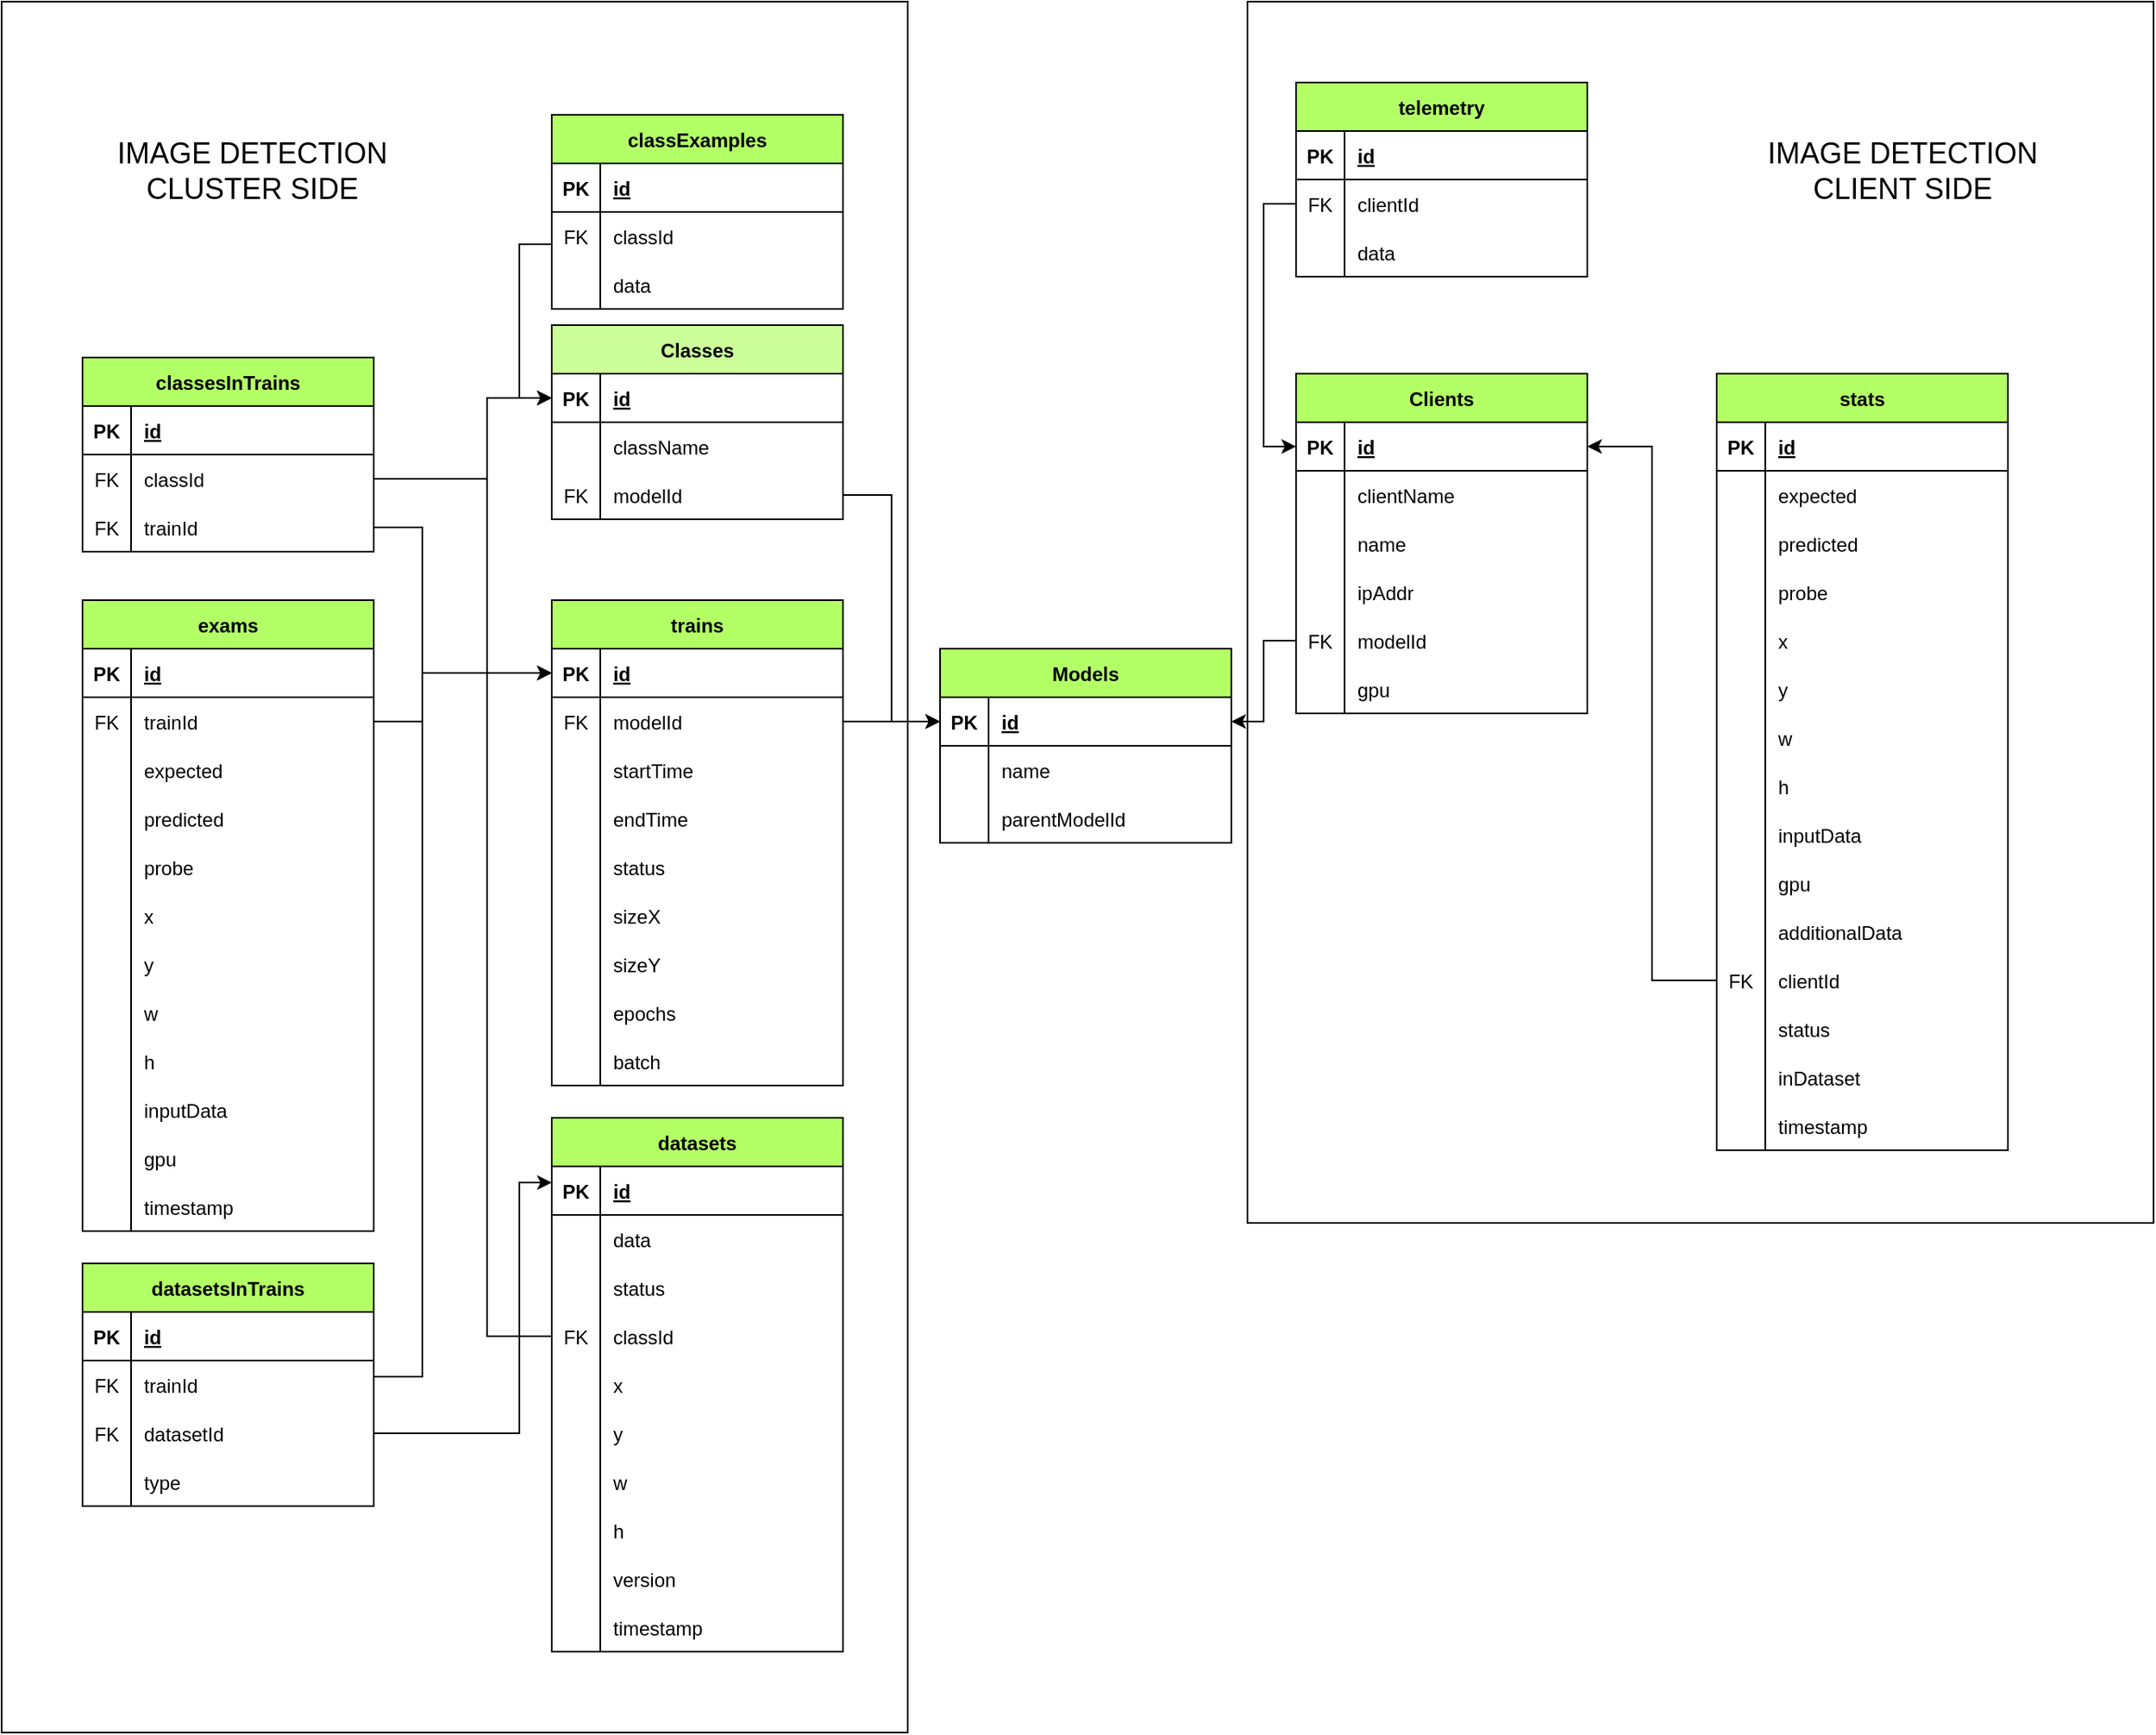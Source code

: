 <mxfile version="20.2.8" type="device"><diagram id="kohvj07fFv2TJ_IT7OGR" name="Страница 1"><mxGraphModel dx="1848" dy="848" grid="1" gridSize="10" guides="1" tooltips="1" connect="1" arrows="1" fold="1" page="1" pageScale="1" pageWidth="827" pageHeight="1169" math="0" shadow="0"><root><mxCell id="0"/><mxCell id="1" parent="0"/><mxCell id="m2kaj6gs_xajb4yJb3AC-8" value="" style="rounded=0;whiteSpace=wrap;html=1;" parent="1" vertex="1"><mxGeometry x="80" y="110" width="560" height="755" as="geometry"/></mxCell><mxCell id="m2kaj6gs_xajb4yJb3AC-6" value="" style="rounded=0;whiteSpace=wrap;html=1;" parent="1" vertex="1"><mxGeometry x="-690" y="110" width="560" height="1070" as="geometry"/></mxCell><mxCell id="TssH8SzGKclbmn2lVtOC-1" value="Classes" style="shape=table;startSize=30;container=1;collapsible=1;childLayout=tableLayout;fixedRows=1;rowLines=0;fontStyle=1;align=center;resizeLast=1;fillColor=#CCFF99;" parent="1" vertex="1"><mxGeometry x="-350" y="310" width="180" height="120" as="geometry"/></mxCell><mxCell id="TssH8SzGKclbmn2lVtOC-2" value="" style="shape=tableRow;horizontal=0;startSize=0;swimlaneHead=0;swimlaneBody=0;fillColor=none;collapsible=0;dropTarget=0;points=[[0,0.5],[1,0.5]];portConstraint=eastwest;top=0;left=0;right=0;bottom=1;" parent="TssH8SzGKclbmn2lVtOC-1" vertex="1"><mxGeometry y="30" width="180" height="30" as="geometry"/></mxCell><mxCell id="TssH8SzGKclbmn2lVtOC-3" value="PK" style="shape=partialRectangle;connectable=0;fillColor=none;top=0;left=0;bottom=0;right=0;fontStyle=1;overflow=hidden;" parent="TssH8SzGKclbmn2lVtOC-2" vertex="1"><mxGeometry width="30" height="30" as="geometry"><mxRectangle width="30" height="30" as="alternateBounds"/></mxGeometry></mxCell><mxCell id="TssH8SzGKclbmn2lVtOC-4" value="id" style="shape=partialRectangle;connectable=0;fillColor=none;top=0;left=0;bottom=0;right=0;align=left;spacingLeft=6;fontStyle=5;overflow=hidden;" parent="TssH8SzGKclbmn2lVtOC-2" vertex="1"><mxGeometry x="30" width="150" height="30" as="geometry"><mxRectangle width="150" height="30" as="alternateBounds"/></mxGeometry></mxCell><mxCell id="TssH8SzGKclbmn2lVtOC-5" value="" style="shape=tableRow;horizontal=0;startSize=0;swimlaneHead=0;swimlaneBody=0;fillColor=none;collapsible=0;dropTarget=0;points=[[0,0.5],[1,0.5]];portConstraint=eastwest;top=0;left=0;right=0;bottom=0;" parent="TssH8SzGKclbmn2lVtOC-1" vertex="1"><mxGeometry y="60" width="180" height="30" as="geometry"/></mxCell><mxCell id="TssH8SzGKclbmn2lVtOC-6" value="" style="shape=partialRectangle;connectable=0;fillColor=none;top=0;left=0;bottom=0;right=0;editable=1;overflow=hidden;" parent="TssH8SzGKclbmn2lVtOC-5" vertex="1"><mxGeometry width="30" height="30" as="geometry"><mxRectangle width="30" height="30" as="alternateBounds"/></mxGeometry></mxCell><mxCell id="TssH8SzGKclbmn2lVtOC-7" value="className" style="shape=partialRectangle;connectable=0;fillColor=none;top=0;left=0;bottom=0;right=0;align=left;spacingLeft=6;overflow=hidden;" parent="TssH8SzGKclbmn2lVtOC-5" vertex="1"><mxGeometry x="30" width="150" height="30" as="geometry"><mxRectangle width="150" height="30" as="alternateBounds"/></mxGeometry></mxCell><mxCell id="TssH8SzGKclbmn2lVtOC-8" value="" style="shape=tableRow;horizontal=0;startSize=0;swimlaneHead=0;swimlaneBody=0;fillColor=none;collapsible=0;dropTarget=0;points=[[0,0.5],[1,0.5]];portConstraint=eastwest;top=0;left=0;right=0;bottom=0;" parent="TssH8SzGKclbmn2lVtOC-1" vertex="1"><mxGeometry y="90" width="180" height="30" as="geometry"/></mxCell><mxCell id="TssH8SzGKclbmn2lVtOC-9" value="FK" style="shape=partialRectangle;connectable=0;fillColor=none;top=0;left=0;bottom=0;right=0;editable=1;overflow=hidden;" parent="TssH8SzGKclbmn2lVtOC-8" vertex="1"><mxGeometry width="30" height="30" as="geometry"><mxRectangle width="30" height="30" as="alternateBounds"/></mxGeometry></mxCell><mxCell id="TssH8SzGKclbmn2lVtOC-10" value="modelId" style="shape=partialRectangle;connectable=0;fillColor=none;top=0;left=0;bottom=0;right=0;align=left;spacingLeft=6;overflow=hidden;" parent="TssH8SzGKclbmn2lVtOC-8" vertex="1"><mxGeometry x="30" width="150" height="30" as="geometry"><mxRectangle width="150" height="30" as="alternateBounds"/></mxGeometry></mxCell><mxCell id="TssH8SzGKclbmn2lVtOC-14" value="Clients" style="shape=table;startSize=30;container=1;collapsible=1;childLayout=tableLayout;fixedRows=1;rowLines=0;fontStyle=1;align=center;resizeLast=1;fillColor=#B3FF66;" parent="1" vertex="1"><mxGeometry x="110" y="340" width="180" height="210" as="geometry"/></mxCell><mxCell id="TssH8SzGKclbmn2lVtOC-15" value="" style="shape=tableRow;horizontal=0;startSize=0;swimlaneHead=0;swimlaneBody=0;fillColor=none;collapsible=0;dropTarget=0;points=[[0,0.5],[1,0.5]];portConstraint=eastwest;top=0;left=0;right=0;bottom=1;" parent="TssH8SzGKclbmn2lVtOC-14" vertex="1"><mxGeometry y="30" width="180" height="30" as="geometry"/></mxCell><mxCell id="TssH8SzGKclbmn2lVtOC-16" value="PK" style="shape=partialRectangle;connectable=0;fillColor=none;top=0;left=0;bottom=0;right=0;fontStyle=1;overflow=hidden;" parent="TssH8SzGKclbmn2lVtOC-15" vertex="1"><mxGeometry width="30" height="30" as="geometry"><mxRectangle width="30" height="30" as="alternateBounds"/></mxGeometry></mxCell><mxCell id="TssH8SzGKclbmn2lVtOC-17" value="id" style="shape=partialRectangle;connectable=0;fillColor=none;top=0;left=0;bottom=0;right=0;align=left;spacingLeft=6;fontStyle=5;overflow=hidden;" parent="TssH8SzGKclbmn2lVtOC-15" vertex="1"><mxGeometry x="30" width="150" height="30" as="geometry"><mxRectangle width="150" height="30" as="alternateBounds"/></mxGeometry></mxCell><mxCell id="TssH8SzGKclbmn2lVtOC-18" value="" style="shape=tableRow;horizontal=0;startSize=0;swimlaneHead=0;swimlaneBody=0;fillColor=none;collapsible=0;dropTarget=0;points=[[0,0.5],[1,0.5]];portConstraint=eastwest;top=0;left=0;right=0;bottom=0;" parent="TssH8SzGKclbmn2lVtOC-14" vertex="1"><mxGeometry y="60" width="180" height="30" as="geometry"/></mxCell><mxCell id="TssH8SzGKclbmn2lVtOC-19" value="" style="shape=partialRectangle;connectable=0;fillColor=none;top=0;left=0;bottom=0;right=0;editable=1;overflow=hidden;" parent="TssH8SzGKclbmn2lVtOC-18" vertex="1"><mxGeometry width="30" height="30" as="geometry"><mxRectangle width="30" height="30" as="alternateBounds"/></mxGeometry></mxCell><mxCell id="TssH8SzGKclbmn2lVtOC-20" value="clientName" style="shape=partialRectangle;connectable=0;fillColor=none;top=0;left=0;bottom=0;right=0;align=left;spacingLeft=6;overflow=hidden;" parent="TssH8SzGKclbmn2lVtOC-18" vertex="1"><mxGeometry x="30" width="150" height="30" as="geometry"><mxRectangle width="150" height="30" as="alternateBounds"/></mxGeometry></mxCell><mxCell id="TssH8SzGKclbmn2lVtOC-21" value="" style="shape=tableRow;horizontal=0;startSize=0;swimlaneHead=0;swimlaneBody=0;fillColor=none;collapsible=0;dropTarget=0;points=[[0,0.5],[1,0.5]];portConstraint=eastwest;top=0;left=0;right=0;bottom=0;" parent="TssH8SzGKclbmn2lVtOC-14" vertex="1"><mxGeometry y="90" width="180" height="30" as="geometry"/></mxCell><mxCell id="TssH8SzGKclbmn2lVtOC-22" value="" style="shape=partialRectangle;connectable=0;fillColor=none;top=0;left=0;bottom=0;right=0;editable=1;overflow=hidden;" parent="TssH8SzGKclbmn2lVtOC-21" vertex="1"><mxGeometry width="30" height="30" as="geometry"><mxRectangle width="30" height="30" as="alternateBounds"/></mxGeometry></mxCell><mxCell id="TssH8SzGKclbmn2lVtOC-23" value="name" style="shape=partialRectangle;connectable=0;fillColor=none;top=0;left=0;bottom=0;right=0;align=left;spacingLeft=6;overflow=hidden;" parent="TssH8SzGKclbmn2lVtOC-21" vertex="1"><mxGeometry x="30" width="150" height="30" as="geometry"><mxRectangle width="150" height="30" as="alternateBounds"/></mxGeometry></mxCell><mxCell id="TssH8SzGKclbmn2lVtOC-24" value="" style="shape=tableRow;horizontal=0;startSize=0;swimlaneHead=0;swimlaneBody=0;fillColor=none;collapsible=0;dropTarget=0;points=[[0,0.5],[1,0.5]];portConstraint=eastwest;top=0;left=0;right=0;bottom=0;" parent="TssH8SzGKclbmn2lVtOC-14" vertex="1"><mxGeometry y="120" width="180" height="30" as="geometry"/></mxCell><mxCell id="TssH8SzGKclbmn2lVtOC-25" value="" style="shape=partialRectangle;connectable=0;fillColor=none;top=0;left=0;bottom=0;right=0;editable=1;overflow=hidden;" parent="TssH8SzGKclbmn2lVtOC-24" vertex="1"><mxGeometry width="30" height="30" as="geometry"><mxRectangle width="30" height="30" as="alternateBounds"/></mxGeometry></mxCell><mxCell id="TssH8SzGKclbmn2lVtOC-26" value="ipAddr" style="shape=partialRectangle;connectable=0;fillColor=none;top=0;left=0;bottom=0;right=0;align=left;spacingLeft=6;overflow=hidden;" parent="TssH8SzGKclbmn2lVtOC-24" vertex="1"><mxGeometry x="30" width="150" height="30" as="geometry"><mxRectangle width="150" height="30" as="alternateBounds"/></mxGeometry></mxCell><mxCell id="TssH8SzGKclbmn2lVtOC-83" value="" style="shape=tableRow;horizontal=0;startSize=0;swimlaneHead=0;swimlaneBody=0;fillColor=none;collapsible=0;dropTarget=0;points=[[0,0.5],[1,0.5]];portConstraint=eastwest;top=0;left=0;right=0;bottom=0;" parent="TssH8SzGKclbmn2lVtOC-14" vertex="1"><mxGeometry y="150" width="180" height="30" as="geometry"/></mxCell><mxCell id="TssH8SzGKclbmn2lVtOC-84" value="FK" style="shape=partialRectangle;connectable=0;fillColor=none;top=0;left=0;bottom=0;right=0;editable=1;overflow=hidden;" parent="TssH8SzGKclbmn2lVtOC-83" vertex="1"><mxGeometry width="30" height="30" as="geometry"><mxRectangle width="30" height="30" as="alternateBounds"/></mxGeometry></mxCell><mxCell id="TssH8SzGKclbmn2lVtOC-85" value="modelId" style="shape=partialRectangle;connectable=0;fillColor=none;top=0;left=0;bottom=0;right=0;align=left;spacingLeft=6;overflow=hidden;" parent="TssH8SzGKclbmn2lVtOC-83" vertex="1"><mxGeometry x="30" width="150" height="30" as="geometry"><mxRectangle width="150" height="30" as="alternateBounds"/></mxGeometry></mxCell><mxCell id="TssH8SzGKclbmn2lVtOC-236" value="" style="shape=tableRow;horizontal=0;startSize=0;swimlaneHead=0;swimlaneBody=0;fillColor=none;collapsible=0;dropTarget=0;points=[[0,0.5],[1,0.5]];portConstraint=eastwest;top=0;left=0;right=0;bottom=0;" parent="TssH8SzGKclbmn2lVtOC-14" vertex="1"><mxGeometry y="180" width="180" height="30" as="geometry"/></mxCell><mxCell id="TssH8SzGKclbmn2lVtOC-237" value="" style="shape=partialRectangle;connectable=0;fillColor=none;top=0;left=0;bottom=0;right=0;editable=1;overflow=hidden;" parent="TssH8SzGKclbmn2lVtOC-236" vertex="1"><mxGeometry width="30" height="30" as="geometry"><mxRectangle width="30" height="30" as="alternateBounds"/></mxGeometry></mxCell><mxCell id="TssH8SzGKclbmn2lVtOC-238" value="gpu" style="shape=partialRectangle;connectable=0;fillColor=none;top=0;left=0;bottom=0;right=0;align=left;spacingLeft=6;overflow=hidden;" parent="TssH8SzGKclbmn2lVtOC-236" vertex="1"><mxGeometry x="30" width="150" height="30" as="geometry"><mxRectangle width="150" height="30" as="alternateBounds"/></mxGeometry></mxCell><mxCell id="TssH8SzGKclbmn2lVtOC-27" value="datasets" style="shape=table;startSize=30;container=1;collapsible=1;childLayout=tableLayout;fixedRows=1;rowLines=0;fontStyle=1;align=center;resizeLast=1;fillColor=#B3FF66;" parent="1" vertex="1"><mxGeometry x="-350" y="800" width="180" height="330" as="geometry"/></mxCell><mxCell id="TssH8SzGKclbmn2lVtOC-28" value="" style="shape=tableRow;horizontal=0;startSize=0;swimlaneHead=0;swimlaneBody=0;fillColor=none;collapsible=0;dropTarget=0;points=[[0,0.5],[1,0.5]];portConstraint=eastwest;top=0;left=0;right=0;bottom=1;" parent="TssH8SzGKclbmn2lVtOC-27" vertex="1"><mxGeometry y="30" width="180" height="30" as="geometry"/></mxCell><mxCell id="TssH8SzGKclbmn2lVtOC-29" value="PK" style="shape=partialRectangle;connectable=0;fillColor=none;top=0;left=0;bottom=0;right=0;fontStyle=1;overflow=hidden;" parent="TssH8SzGKclbmn2lVtOC-28" vertex="1"><mxGeometry width="30" height="30" as="geometry"><mxRectangle width="30" height="30" as="alternateBounds"/></mxGeometry></mxCell><mxCell id="TssH8SzGKclbmn2lVtOC-30" value="id" style="shape=partialRectangle;connectable=0;fillColor=none;top=0;left=0;bottom=0;right=0;align=left;spacingLeft=6;fontStyle=5;overflow=hidden;" parent="TssH8SzGKclbmn2lVtOC-28" vertex="1"><mxGeometry x="30" width="150" height="30" as="geometry"><mxRectangle width="150" height="30" as="alternateBounds"/></mxGeometry></mxCell><mxCell id="TssH8SzGKclbmn2lVtOC-31" value="" style="shape=tableRow;horizontal=0;startSize=0;swimlaneHead=0;swimlaneBody=0;fillColor=none;collapsible=0;dropTarget=0;points=[[0,0.5],[1,0.5]];portConstraint=eastwest;top=0;left=0;right=0;bottom=0;" parent="TssH8SzGKclbmn2lVtOC-27" vertex="1"><mxGeometry y="60" width="180" height="30" as="geometry"/></mxCell><mxCell id="TssH8SzGKclbmn2lVtOC-32" value="" style="shape=partialRectangle;connectable=0;fillColor=none;top=0;left=0;bottom=0;right=0;editable=1;overflow=hidden;" parent="TssH8SzGKclbmn2lVtOC-31" vertex="1"><mxGeometry width="30" height="30" as="geometry"><mxRectangle width="30" height="30" as="alternateBounds"/></mxGeometry></mxCell><mxCell id="TssH8SzGKclbmn2lVtOC-33" value="data" style="shape=partialRectangle;connectable=0;fillColor=none;top=0;left=0;bottom=0;right=0;align=left;spacingLeft=6;overflow=hidden;" parent="TssH8SzGKclbmn2lVtOC-31" vertex="1"><mxGeometry x="30" width="150" height="30" as="geometry"><mxRectangle width="150" height="30" as="alternateBounds"/></mxGeometry></mxCell><mxCell id="TssH8SzGKclbmn2lVtOC-37" value="" style="shape=tableRow;horizontal=0;startSize=0;swimlaneHead=0;swimlaneBody=0;fillColor=none;collapsible=0;dropTarget=0;points=[[0,0.5],[1,0.5]];portConstraint=eastwest;top=0;left=0;right=0;bottom=0;" parent="TssH8SzGKclbmn2lVtOC-27" vertex="1"><mxGeometry y="90" width="180" height="30" as="geometry"/></mxCell><mxCell id="TssH8SzGKclbmn2lVtOC-38" value="" style="shape=partialRectangle;connectable=0;fillColor=none;top=0;left=0;bottom=0;right=0;editable=1;overflow=hidden;" parent="TssH8SzGKclbmn2lVtOC-37" vertex="1"><mxGeometry width="30" height="30" as="geometry"><mxRectangle width="30" height="30" as="alternateBounds"/></mxGeometry></mxCell><mxCell id="TssH8SzGKclbmn2lVtOC-39" value="status" style="shape=partialRectangle;connectable=0;fillColor=none;top=0;left=0;bottom=0;right=0;align=left;spacingLeft=6;overflow=hidden;" parent="TssH8SzGKclbmn2lVtOC-37" vertex="1"><mxGeometry x="30" width="150" height="30" as="geometry"><mxRectangle width="150" height="30" as="alternateBounds"/></mxGeometry></mxCell><mxCell id="TssH8SzGKclbmn2lVtOC-43" value="" style="shape=tableRow;horizontal=0;startSize=0;swimlaneHead=0;swimlaneBody=0;fillColor=none;collapsible=0;dropTarget=0;points=[[0,0.5],[1,0.5]];portConstraint=eastwest;top=0;left=0;right=0;bottom=0;" parent="TssH8SzGKclbmn2lVtOC-27" vertex="1"><mxGeometry y="120" width="180" height="30" as="geometry"/></mxCell><mxCell id="TssH8SzGKclbmn2lVtOC-44" value="FK" style="shape=partialRectangle;connectable=0;fillColor=none;top=0;left=0;bottom=0;right=0;editable=1;overflow=hidden;" parent="TssH8SzGKclbmn2lVtOC-43" vertex="1"><mxGeometry width="30" height="30" as="geometry"><mxRectangle width="30" height="30" as="alternateBounds"/></mxGeometry></mxCell><mxCell id="TssH8SzGKclbmn2lVtOC-45" value="classId" style="shape=partialRectangle;connectable=0;fillColor=none;top=0;left=0;bottom=0;right=0;align=left;spacingLeft=6;overflow=hidden;" parent="TssH8SzGKclbmn2lVtOC-43" vertex="1"><mxGeometry x="30" width="150" height="30" as="geometry"><mxRectangle width="150" height="30" as="alternateBounds"/></mxGeometry></mxCell><mxCell id="TssH8SzGKclbmn2lVtOC-46" value="" style="shape=tableRow;horizontal=0;startSize=0;swimlaneHead=0;swimlaneBody=0;fillColor=none;collapsible=0;dropTarget=0;points=[[0,0.5],[1,0.5]];portConstraint=eastwest;top=0;left=0;right=0;bottom=0;" parent="TssH8SzGKclbmn2lVtOC-27" vertex="1"><mxGeometry y="150" width="180" height="30" as="geometry"/></mxCell><mxCell id="TssH8SzGKclbmn2lVtOC-47" value="" style="shape=partialRectangle;connectable=0;fillColor=none;top=0;left=0;bottom=0;right=0;editable=1;overflow=hidden;" parent="TssH8SzGKclbmn2lVtOC-46" vertex="1"><mxGeometry width="30" height="30" as="geometry"><mxRectangle width="30" height="30" as="alternateBounds"/></mxGeometry></mxCell><mxCell id="TssH8SzGKclbmn2lVtOC-48" value="x" style="shape=partialRectangle;connectable=0;fillColor=none;top=0;left=0;bottom=0;right=0;align=left;spacingLeft=6;overflow=hidden;" parent="TssH8SzGKclbmn2lVtOC-46" vertex="1"><mxGeometry x="30" width="150" height="30" as="geometry"><mxRectangle width="150" height="30" as="alternateBounds"/></mxGeometry></mxCell><mxCell id="TssH8SzGKclbmn2lVtOC-49" value="" style="shape=tableRow;horizontal=0;startSize=0;swimlaneHead=0;swimlaneBody=0;fillColor=none;collapsible=0;dropTarget=0;points=[[0,0.5],[1,0.5]];portConstraint=eastwest;top=0;left=0;right=0;bottom=0;" parent="TssH8SzGKclbmn2lVtOC-27" vertex="1"><mxGeometry y="180" width="180" height="30" as="geometry"/></mxCell><mxCell id="TssH8SzGKclbmn2lVtOC-50" value="" style="shape=partialRectangle;connectable=0;fillColor=none;top=0;left=0;bottom=0;right=0;editable=1;overflow=hidden;" parent="TssH8SzGKclbmn2lVtOC-49" vertex="1"><mxGeometry width="30" height="30" as="geometry"><mxRectangle width="30" height="30" as="alternateBounds"/></mxGeometry></mxCell><mxCell id="TssH8SzGKclbmn2lVtOC-51" value="y" style="shape=partialRectangle;connectable=0;fillColor=none;top=0;left=0;bottom=0;right=0;align=left;spacingLeft=6;overflow=hidden;" parent="TssH8SzGKclbmn2lVtOC-49" vertex="1"><mxGeometry x="30" width="150" height="30" as="geometry"><mxRectangle width="150" height="30" as="alternateBounds"/></mxGeometry></mxCell><mxCell id="TssH8SzGKclbmn2lVtOC-52" value="" style="shape=tableRow;horizontal=0;startSize=0;swimlaneHead=0;swimlaneBody=0;fillColor=none;collapsible=0;dropTarget=0;points=[[0,0.5],[1,0.5]];portConstraint=eastwest;top=0;left=0;right=0;bottom=0;" parent="TssH8SzGKclbmn2lVtOC-27" vertex="1"><mxGeometry y="210" width="180" height="30" as="geometry"/></mxCell><mxCell id="TssH8SzGKclbmn2lVtOC-53" value="" style="shape=partialRectangle;connectable=0;fillColor=none;top=0;left=0;bottom=0;right=0;editable=1;overflow=hidden;" parent="TssH8SzGKclbmn2lVtOC-52" vertex="1"><mxGeometry width="30" height="30" as="geometry"><mxRectangle width="30" height="30" as="alternateBounds"/></mxGeometry></mxCell><mxCell id="TssH8SzGKclbmn2lVtOC-54" value="w" style="shape=partialRectangle;connectable=0;fillColor=none;top=0;left=0;bottom=0;right=0;align=left;spacingLeft=6;overflow=hidden;" parent="TssH8SzGKclbmn2lVtOC-52" vertex="1"><mxGeometry x="30" width="150" height="30" as="geometry"><mxRectangle width="150" height="30" as="alternateBounds"/></mxGeometry></mxCell><mxCell id="TssH8SzGKclbmn2lVtOC-55" value="" style="shape=tableRow;horizontal=0;startSize=0;swimlaneHead=0;swimlaneBody=0;fillColor=none;collapsible=0;dropTarget=0;points=[[0,0.5],[1,0.5]];portConstraint=eastwest;top=0;left=0;right=0;bottom=0;" parent="TssH8SzGKclbmn2lVtOC-27" vertex="1"><mxGeometry y="240" width="180" height="30" as="geometry"/></mxCell><mxCell id="TssH8SzGKclbmn2lVtOC-56" value="" style="shape=partialRectangle;connectable=0;fillColor=none;top=0;left=0;bottom=0;right=0;editable=1;overflow=hidden;" parent="TssH8SzGKclbmn2lVtOC-55" vertex="1"><mxGeometry width="30" height="30" as="geometry"><mxRectangle width="30" height="30" as="alternateBounds"/></mxGeometry></mxCell><mxCell id="TssH8SzGKclbmn2lVtOC-57" value="h" style="shape=partialRectangle;connectable=0;fillColor=none;top=0;left=0;bottom=0;right=0;align=left;spacingLeft=6;overflow=hidden;" parent="TssH8SzGKclbmn2lVtOC-55" vertex="1"><mxGeometry x="30" width="150" height="30" as="geometry"><mxRectangle width="150" height="30" as="alternateBounds"/></mxGeometry></mxCell><mxCell id="TssH8SzGKclbmn2lVtOC-58" value="" style="shape=tableRow;horizontal=0;startSize=0;swimlaneHead=0;swimlaneBody=0;fillColor=none;collapsible=0;dropTarget=0;points=[[0,0.5],[1,0.5]];portConstraint=eastwest;top=0;left=0;right=0;bottom=0;" parent="TssH8SzGKclbmn2lVtOC-27" vertex="1"><mxGeometry y="270" width="180" height="30" as="geometry"/></mxCell><mxCell id="TssH8SzGKclbmn2lVtOC-59" value="" style="shape=partialRectangle;connectable=0;fillColor=none;top=0;left=0;bottom=0;right=0;editable=1;overflow=hidden;" parent="TssH8SzGKclbmn2lVtOC-58" vertex="1"><mxGeometry width="30" height="30" as="geometry"><mxRectangle width="30" height="30" as="alternateBounds"/></mxGeometry></mxCell><mxCell id="TssH8SzGKclbmn2lVtOC-60" value="version" style="shape=partialRectangle;connectable=0;fillColor=none;top=0;left=0;bottom=0;right=0;align=left;spacingLeft=6;overflow=hidden;" parent="TssH8SzGKclbmn2lVtOC-58" vertex="1"><mxGeometry x="30" width="150" height="30" as="geometry"><mxRectangle width="150" height="30" as="alternateBounds"/></mxGeometry></mxCell><mxCell id="TssH8SzGKclbmn2lVtOC-180" value="" style="shape=tableRow;horizontal=0;startSize=0;swimlaneHead=0;swimlaneBody=0;fillColor=none;collapsible=0;dropTarget=0;points=[[0,0.5],[1,0.5]];portConstraint=eastwest;top=0;left=0;right=0;bottom=0;" parent="TssH8SzGKclbmn2lVtOC-27" vertex="1"><mxGeometry y="300" width="180" height="30" as="geometry"/></mxCell><mxCell id="TssH8SzGKclbmn2lVtOC-181" value="" style="shape=partialRectangle;connectable=0;fillColor=none;top=0;left=0;bottom=0;right=0;editable=1;overflow=hidden;" parent="TssH8SzGKclbmn2lVtOC-180" vertex="1"><mxGeometry width="30" height="30" as="geometry"><mxRectangle width="30" height="30" as="alternateBounds"/></mxGeometry></mxCell><mxCell id="TssH8SzGKclbmn2lVtOC-182" value="timestamp" style="shape=partialRectangle;connectable=0;fillColor=none;top=0;left=0;bottom=0;right=0;align=left;spacingLeft=6;overflow=hidden;" parent="TssH8SzGKclbmn2lVtOC-180" vertex="1"><mxGeometry x="30" width="150" height="30" as="geometry"><mxRectangle width="150" height="30" as="alternateBounds"/></mxGeometry></mxCell><mxCell id="TssH8SzGKclbmn2lVtOC-400" style="edgeStyle=orthogonalEdgeStyle;rounded=0;orthogonalLoop=1;jettySize=auto;html=1;entryX=0;entryY=0.5;entryDx=0;entryDy=0;" parent="1" source="TssH8SzGKclbmn2lVtOC-86" target="TssH8SzGKclbmn2lVtOC-2" edge="1"><mxGeometry relative="1" as="geometry"><Array as="points"><mxPoint x="-370" y="260"/><mxPoint x="-370" y="355"/></Array></mxGeometry></mxCell><mxCell id="TssH8SzGKclbmn2lVtOC-86" value="classExamples" style="shape=table;startSize=30;container=1;collapsible=1;childLayout=tableLayout;fixedRows=1;rowLines=0;fontStyle=1;align=center;resizeLast=1;fillColor=#B3FF66;" parent="1" vertex="1"><mxGeometry x="-350" y="180" width="180" height="120" as="geometry"/></mxCell><mxCell id="TssH8SzGKclbmn2lVtOC-87" value="" style="shape=tableRow;horizontal=0;startSize=0;swimlaneHead=0;swimlaneBody=0;fillColor=none;collapsible=0;dropTarget=0;points=[[0,0.5],[1,0.5]];portConstraint=eastwest;top=0;left=0;right=0;bottom=1;" parent="TssH8SzGKclbmn2lVtOC-86" vertex="1"><mxGeometry y="30" width="180" height="30" as="geometry"/></mxCell><mxCell id="TssH8SzGKclbmn2lVtOC-88" value="PK" style="shape=partialRectangle;connectable=0;fillColor=none;top=0;left=0;bottom=0;right=0;fontStyle=1;overflow=hidden;" parent="TssH8SzGKclbmn2lVtOC-87" vertex="1"><mxGeometry width="30" height="30" as="geometry"><mxRectangle width="30" height="30" as="alternateBounds"/></mxGeometry></mxCell><mxCell id="TssH8SzGKclbmn2lVtOC-89" value="id" style="shape=partialRectangle;connectable=0;fillColor=none;top=0;left=0;bottom=0;right=0;align=left;spacingLeft=6;fontStyle=5;overflow=hidden;" parent="TssH8SzGKclbmn2lVtOC-87" vertex="1"><mxGeometry x="30" width="150" height="30" as="geometry"><mxRectangle width="150" height="30" as="alternateBounds"/></mxGeometry></mxCell><mxCell id="TssH8SzGKclbmn2lVtOC-90" value="" style="shape=tableRow;horizontal=0;startSize=0;swimlaneHead=0;swimlaneBody=0;fillColor=none;collapsible=0;dropTarget=0;points=[[0,0.5],[1,0.5]];portConstraint=eastwest;top=0;left=0;right=0;bottom=0;" parent="TssH8SzGKclbmn2lVtOC-86" vertex="1"><mxGeometry y="60" width="180" height="30" as="geometry"/></mxCell><mxCell id="TssH8SzGKclbmn2lVtOC-91" value="FK" style="shape=partialRectangle;connectable=0;fillColor=none;top=0;left=0;bottom=0;right=0;editable=1;overflow=hidden;" parent="TssH8SzGKclbmn2lVtOC-90" vertex="1"><mxGeometry width="30" height="30" as="geometry"><mxRectangle width="30" height="30" as="alternateBounds"/></mxGeometry></mxCell><mxCell id="TssH8SzGKclbmn2lVtOC-92" value="classId" style="shape=partialRectangle;connectable=0;fillColor=none;top=0;left=0;bottom=0;right=0;align=left;spacingLeft=6;overflow=hidden;" parent="TssH8SzGKclbmn2lVtOC-90" vertex="1"><mxGeometry x="30" width="150" height="30" as="geometry"><mxRectangle width="150" height="30" as="alternateBounds"/></mxGeometry></mxCell><mxCell id="TssH8SzGKclbmn2lVtOC-96" value="" style="shape=tableRow;horizontal=0;startSize=0;swimlaneHead=0;swimlaneBody=0;fillColor=none;collapsible=0;dropTarget=0;points=[[0,0.5],[1,0.5]];portConstraint=eastwest;top=0;left=0;right=0;bottom=0;" parent="TssH8SzGKclbmn2lVtOC-86" vertex="1"><mxGeometry y="90" width="180" height="30" as="geometry"/></mxCell><mxCell id="TssH8SzGKclbmn2lVtOC-97" value="" style="shape=partialRectangle;connectable=0;fillColor=none;top=0;left=0;bottom=0;right=0;editable=1;overflow=hidden;" parent="TssH8SzGKclbmn2lVtOC-96" vertex="1"><mxGeometry width="30" height="30" as="geometry"><mxRectangle width="30" height="30" as="alternateBounds"/></mxGeometry></mxCell><mxCell id="TssH8SzGKclbmn2lVtOC-98" value="data" style="shape=partialRectangle;connectable=0;fillColor=none;top=0;left=0;bottom=0;right=0;align=left;spacingLeft=6;overflow=hidden;" parent="TssH8SzGKclbmn2lVtOC-96" vertex="1"><mxGeometry x="30" width="150" height="30" as="geometry"><mxRectangle width="150" height="30" as="alternateBounds"/></mxGeometry></mxCell><mxCell id="TssH8SzGKclbmn2lVtOC-102" value="exams" style="shape=table;startSize=30;container=1;collapsible=1;childLayout=tableLayout;fixedRows=1;rowLines=0;fontStyle=1;align=center;resizeLast=1;fillColor=#B3FF66;" parent="1" vertex="1"><mxGeometry x="-640" y="480" width="180" height="390" as="geometry"/></mxCell><mxCell id="TssH8SzGKclbmn2lVtOC-103" value="" style="shape=tableRow;horizontal=0;startSize=0;swimlaneHead=0;swimlaneBody=0;fillColor=none;collapsible=0;dropTarget=0;points=[[0,0.5],[1,0.5]];portConstraint=eastwest;top=0;left=0;right=0;bottom=1;" parent="TssH8SzGKclbmn2lVtOC-102" vertex="1"><mxGeometry y="30" width="180" height="30" as="geometry"/></mxCell><mxCell id="TssH8SzGKclbmn2lVtOC-104" value="PK" style="shape=partialRectangle;connectable=0;fillColor=none;top=0;left=0;bottom=0;right=0;fontStyle=1;overflow=hidden;" parent="TssH8SzGKclbmn2lVtOC-103" vertex="1"><mxGeometry width="30" height="30" as="geometry"><mxRectangle width="30" height="30" as="alternateBounds"/></mxGeometry></mxCell><mxCell id="TssH8SzGKclbmn2lVtOC-105" value="id" style="shape=partialRectangle;connectable=0;fillColor=none;top=0;left=0;bottom=0;right=0;align=left;spacingLeft=6;fontStyle=5;overflow=hidden;" parent="TssH8SzGKclbmn2lVtOC-103" vertex="1"><mxGeometry x="30" width="150" height="30" as="geometry"><mxRectangle width="150" height="30" as="alternateBounds"/></mxGeometry></mxCell><mxCell id="TssH8SzGKclbmn2lVtOC-106" value="" style="shape=tableRow;horizontal=0;startSize=0;swimlaneHead=0;swimlaneBody=0;fillColor=none;collapsible=0;dropTarget=0;points=[[0,0.5],[1,0.5]];portConstraint=eastwest;top=0;left=0;right=0;bottom=0;" parent="TssH8SzGKclbmn2lVtOC-102" vertex="1"><mxGeometry y="60" width="180" height="30" as="geometry"/></mxCell><mxCell id="TssH8SzGKclbmn2lVtOC-107" value="FK" style="shape=partialRectangle;connectable=0;fillColor=none;top=0;left=0;bottom=0;right=0;editable=1;overflow=hidden;" parent="TssH8SzGKclbmn2lVtOC-106" vertex="1"><mxGeometry width="30" height="30" as="geometry"><mxRectangle width="30" height="30" as="alternateBounds"/></mxGeometry></mxCell><mxCell id="TssH8SzGKclbmn2lVtOC-108" value="trainId" style="shape=partialRectangle;connectable=0;fillColor=none;top=0;left=0;bottom=0;right=0;align=left;spacingLeft=6;overflow=hidden;" parent="TssH8SzGKclbmn2lVtOC-106" vertex="1"><mxGeometry x="30" width="150" height="30" as="geometry"><mxRectangle width="150" height="30" as="alternateBounds"/></mxGeometry></mxCell><mxCell id="TssH8SzGKclbmn2lVtOC-388" value="" style="shape=tableRow;horizontal=0;startSize=0;swimlaneHead=0;swimlaneBody=0;fillColor=none;collapsible=0;dropTarget=0;points=[[0,0.5],[1,0.5]];portConstraint=eastwest;top=0;left=0;right=0;bottom=0;" parent="TssH8SzGKclbmn2lVtOC-102" vertex="1"><mxGeometry y="90" width="180" height="30" as="geometry"/></mxCell><mxCell id="TssH8SzGKclbmn2lVtOC-389" value="" style="shape=partialRectangle;connectable=0;fillColor=none;top=0;left=0;bottom=0;right=0;editable=1;overflow=hidden;" parent="TssH8SzGKclbmn2lVtOC-388" vertex="1"><mxGeometry width="30" height="30" as="geometry"><mxRectangle width="30" height="30" as="alternateBounds"/></mxGeometry></mxCell><mxCell id="TssH8SzGKclbmn2lVtOC-390" value="expected" style="shape=partialRectangle;connectable=0;fillColor=none;top=0;left=0;bottom=0;right=0;align=left;spacingLeft=6;overflow=hidden;" parent="TssH8SzGKclbmn2lVtOC-388" vertex="1"><mxGeometry x="30" width="150" height="30" as="geometry"><mxRectangle width="150" height="30" as="alternateBounds"/></mxGeometry></mxCell><mxCell id="TssH8SzGKclbmn2lVtOC-109" value="" style="shape=tableRow;horizontal=0;startSize=0;swimlaneHead=0;swimlaneBody=0;fillColor=none;collapsible=0;dropTarget=0;points=[[0,0.5],[1,0.5]];portConstraint=eastwest;top=0;left=0;right=0;bottom=0;" parent="TssH8SzGKclbmn2lVtOC-102" vertex="1"><mxGeometry y="120" width="180" height="30" as="geometry"/></mxCell><mxCell id="TssH8SzGKclbmn2lVtOC-110" value="" style="shape=partialRectangle;connectable=0;fillColor=none;top=0;left=0;bottom=0;right=0;editable=1;overflow=hidden;" parent="TssH8SzGKclbmn2lVtOC-109" vertex="1"><mxGeometry width="30" height="30" as="geometry"><mxRectangle width="30" height="30" as="alternateBounds"/></mxGeometry></mxCell><mxCell id="TssH8SzGKclbmn2lVtOC-111" value="predicted" style="shape=partialRectangle;connectable=0;fillColor=none;top=0;left=0;bottom=0;right=0;align=left;spacingLeft=6;overflow=hidden;" parent="TssH8SzGKclbmn2lVtOC-109" vertex="1"><mxGeometry x="30" width="150" height="30" as="geometry"><mxRectangle width="150" height="30" as="alternateBounds"/></mxGeometry></mxCell><mxCell id="TssH8SzGKclbmn2lVtOC-112" value="" style="shape=tableRow;horizontal=0;startSize=0;swimlaneHead=0;swimlaneBody=0;fillColor=none;collapsible=0;dropTarget=0;points=[[0,0.5],[1,0.5]];portConstraint=eastwest;top=0;left=0;right=0;bottom=0;" parent="TssH8SzGKclbmn2lVtOC-102" vertex="1"><mxGeometry y="150" width="180" height="30" as="geometry"/></mxCell><mxCell id="TssH8SzGKclbmn2lVtOC-113" value="" style="shape=partialRectangle;connectable=0;fillColor=none;top=0;left=0;bottom=0;right=0;editable=1;overflow=hidden;" parent="TssH8SzGKclbmn2lVtOC-112" vertex="1"><mxGeometry width="30" height="30" as="geometry"><mxRectangle width="30" height="30" as="alternateBounds"/></mxGeometry></mxCell><mxCell id="TssH8SzGKclbmn2lVtOC-114" value="probe" style="shape=partialRectangle;connectable=0;fillColor=none;top=0;left=0;bottom=0;right=0;align=left;spacingLeft=6;overflow=hidden;" parent="TssH8SzGKclbmn2lVtOC-112" vertex="1"><mxGeometry x="30" width="150" height="30" as="geometry"><mxRectangle width="150" height="30" as="alternateBounds"/></mxGeometry></mxCell><mxCell id="TssH8SzGKclbmn2lVtOC-118" value="" style="shape=tableRow;horizontal=0;startSize=0;swimlaneHead=0;swimlaneBody=0;fillColor=none;collapsible=0;dropTarget=0;points=[[0,0.5],[1,0.5]];portConstraint=eastwest;top=0;left=0;right=0;bottom=0;" parent="TssH8SzGKclbmn2lVtOC-102" vertex="1"><mxGeometry y="180" width="180" height="30" as="geometry"/></mxCell><mxCell id="TssH8SzGKclbmn2lVtOC-119" value="" style="shape=partialRectangle;connectable=0;fillColor=none;top=0;left=0;bottom=0;right=0;editable=1;overflow=hidden;" parent="TssH8SzGKclbmn2lVtOC-118" vertex="1"><mxGeometry width="30" height="30" as="geometry"><mxRectangle width="30" height="30" as="alternateBounds"/></mxGeometry></mxCell><mxCell id="TssH8SzGKclbmn2lVtOC-120" value="x" style="shape=partialRectangle;connectable=0;fillColor=none;top=0;left=0;bottom=0;right=0;align=left;spacingLeft=6;overflow=hidden;" parent="TssH8SzGKclbmn2lVtOC-118" vertex="1"><mxGeometry x="30" width="150" height="30" as="geometry"><mxRectangle width="150" height="30" as="alternateBounds"/></mxGeometry></mxCell><mxCell id="TssH8SzGKclbmn2lVtOC-121" value="" style="shape=tableRow;horizontal=0;startSize=0;swimlaneHead=0;swimlaneBody=0;fillColor=none;collapsible=0;dropTarget=0;points=[[0,0.5],[1,0.5]];portConstraint=eastwest;top=0;left=0;right=0;bottom=0;" parent="TssH8SzGKclbmn2lVtOC-102" vertex="1"><mxGeometry y="210" width="180" height="30" as="geometry"/></mxCell><mxCell id="TssH8SzGKclbmn2lVtOC-122" value="" style="shape=partialRectangle;connectable=0;fillColor=none;top=0;left=0;bottom=0;right=0;editable=1;overflow=hidden;" parent="TssH8SzGKclbmn2lVtOC-121" vertex="1"><mxGeometry width="30" height="30" as="geometry"><mxRectangle width="30" height="30" as="alternateBounds"/></mxGeometry></mxCell><mxCell id="TssH8SzGKclbmn2lVtOC-123" value="y" style="shape=partialRectangle;connectable=0;fillColor=none;top=0;left=0;bottom=0;right=0;align=left;spacingLeft=6;overflow=hidden;" parent="TssH8SzGKclbmn2lVtOC-121" vertex="1"><mxGeometry x="30" width="150" height="30" as="geometry"><mxRectangle width="150" height="30" as="alternateBounds"/></mxGeometry></mxCell><mxCell id="TssH8SzGKclbmn2lVtOC-124" value="" style="shape=tableRow;horizontal=0;startSize=0;swimlaneHead=0;swimlaneBody=0;fillColor=none;collapsible=0;dropTarget=0;points=[[0,0.5],[1,0.5]];portConstraint=eastwest;top=0;left=0;right=0;bottom=0;" parent="TssH8SzGKclbmn2lVtOC-102" vertex="1"><mxGeometry y="240" width="180" height="30" as="geometry"/></mxCell><mxCell id="TssH8SzGKclbmn2lVtOC-125" value="" style="shape=partialRectangle;connectable=0;fillColor=none;top=0;left=0;bottom=0;right=0;editable=1;overflow=hidden;" parent="TssH8SzGKclbmn2lVtOC-124" vertex="1"><mxGeometry width="30" height="30" as="geometry"><mxRectangle width="30" height="30" as="alternateBounds"/></mxGeometry></mxCell><mxCell id="TssH8SzGKclbmn2lVtOC-126" value="w" style="shape=partialRectangle;connectable=0;fillColor=none;top=0;left=0;bottom=0;right=0;align=left;spacingLeft=6;overflow=hidden;" parent="TssH8SzGKclbmn2lVtOC-124" vertex="1"><mxGeometry x="30" width="150" height="30" as="geometry"><mxRectangle width="150" height="30" as="alternateBounds"/></mxGeometry></mxCell><mxCell id="TssH8SzGKclbmn2lVtOC-127" value="" style="shape=tableRow;horizontal=0;startSize=0;swimlaneHead=0;swimlaneBody=0;fillColor=none;collapsible=0;dropTarget=0;points=[[0,0.5],[1,0.5]];portConstraint=eastwest;top=0;left=0;right=0;bottom=0;" parent="TssH8SzGKclbmn2lVtOC-102" vertex="1"><mxGeometry y="270" width="180" height="30" as="geometry"/></mxCell><mxCell id="TssH8SzGKclbmn2lVtOC-128" value="" style="shape=partialRectangle;connectable=0;fillColor=none;top=0;left=0;bottom=0;right=0;editable=1;overflow=hidden;" parent="TssH8SzGKclbmn2lVtOC-127" vertex="1"><mxGeometry width="30" height="30" as="geometry"><mxRectangle width="30" height="30" as="alternateBounds"/></mxGeometry></mxCell><mxCell id="TssH8SzGKclbmn2lVtOC-129" value="h" style="shape=partialRectangle;connectable=0;fillColor=none;top=0;left=0;bottom=0;right=0;align=left;spacingLeft=6;overflow=hidden;" parent="TssH8SzGKclbmn2lVtOC-127" vertex="1"><mxGeometry x="30" width="150" height="30" as="geometry"><mxRectangle width="150" height="30" as="alternateBounds"/></mxGeometry></mxCell><mxCell id="TssH8SzGKclbmn2lVtOC-130" value="" style="shape=tableRow;horizontal=0;startSize=0;swimlaneHead=0;swimlaneBody=0;fillColor=none;collapsible=0;dropTarget=0;points=[[0,0.5],[1,0.5]];portConstraint=eastwest;top=0;left=0;right=0;bottom=0;" parent="TssH8SzGKclbmn2lVtOC-102" vertex="1"><mxGeometry y="300" width="180" height="30" as="geometry"/></mxCell><mxCell id="TssH8SzGKclbmn2lVtOC-131" value="" style="shape=partialRectangle;connectable=0;fillColor=none;top=0;left=0;bottom=0;right=0;editable=1;overflow=hidden;" parent="TssH8SzGKclbmn2lVtOC-130" vertex="1"><mxGeometry width="30" height="30" as="geometry"><mxRectangle width="30" height="30" as="alternateBounds"/></mxGeometry></mxCell><mxCell id="TssH8SzGKclbmn2lVtOC-132" value="inputData" style="shape=partialRectangle;connectable=0;fillColor=none;top=0;left=0;bottom=0;right=0;align=left;spacingLeft=6;overflow=hidden;" parent="TssH8SzGKclbmn2lVtOC-130" vertex="1"><mxGeometry x="30" width="150" height="30" as="geometry"><mxRectangle width="150" height="30" as="alternateBounds"/></mxGeometry></mxCell><mxCell id="TssH8SzGKclbmn2lVtOC-133" value="" style="shape=tableRow;horizontal=0;startSize=0;swimlaneHead=0;swimlaneBody=0;fillColor=none;collapsible=0;dropTarget=0;points=[[0,0.5],[1,0.5]];portConstraint=eastwest;top=0;left=0;right=0;bottom=0;" parent="TssH8SzGKclbmn2lVtOC-102" vertex="1"><mxGeometry y="330" width="180" height="30" as="geometry"/></mxCell><mxCell id="TssH8SzGKclbmn2lVtOC-134" value="" style="shape=partialRectangle;connectable=0;fillColor=none;top=0;left=0;bottom=0;right=0;editable=1;overflow=hidden;" parent="TssH8SzGKclbmn2lVtOC-133" vertex="1"><mxGeometry width="30" height="30" as="geometry"><mxRectangle width="30" height="30" as="alternateBounds"/></mxGeometry></mxCell><mxCell id="TssH8SzGKclbmn2lVtOC-135" value="gpu" style="shape=partialRectangle;connectable=0;fillColor=none;top=0;left=0;bottom=0;right=0;align=left;spacingLeft=6;overflow=hidden;" parent="TssH8SzGKclbmn2lVtOC-133" vertex="1"><mxGeometry x="30" width="150" height="30" as="geometry"><mxRectangle width="150" height="30" as="alternateBounds"/></mxGeometry></mxCell><mxCell id="TssH8SzGKclbmn2lVtOC-214" value="" style="shape=tableRow;horizontal=0;startSize=0;swimlaneHead=0;swimlaneBody=0;fillColor=none;collapsible=0;dropTarget=0;points=[[0,0.5],[1,0.5]];portConstraint=eastwest;top=0;left=0;right=0;bottom=0;" parent="TssH8SzGKclbmn2lVtOC-102" vertex="1"><mxGeometry y="360" width="180" height="30" as="geometry"/></mxCell><mxCell id="TssH8SzGKclbmn2lVtOC-215" value="" style="shape=partialRectangle;connectable=0;fillColor=none;top=0;left=0;bottom=0;right=0;editable=1;overflow=hidden;" parent="TssH8SzGKclbmn2lVtOC-214" vertex="1"><mxGeometry width="30" height="30" as="geometry"><mxRectangle width="30" height="30" as="alternateBounds"/></mxGeometry></mxCell><mxCell id="TssH8SzGKclbmn2lVtOC-216" value="timestamp" style="shape=partialRectangle;connectable=0;fillColor=none;top=0;left=0;bottom=0;right=0;align=left;spacingLeft=6;overflow=hidden;" parent="TssH8SzGKclbmn2lVtOC-214" vertex="1"><mxGeometry x="30" width="150" height="30" as="geometry"><mxRectangle width="150" height="30" as="alternateBounds"/></mxGeometry></mxCell><mxCell id="TssH8SzGKclbmn2lVtOC-136" value="stats" style="shape=table;startSize=30;container=1;collapsible=1;childLayout=tableLayout;fixedRows=1;rowLines=0;fontStyle=1;align=center;resizeLast=1;fillColor=#B3FF66;" parent="1" vertex="1"><mxGeometry x="370" y="340" width="180" height="480" as="geometry"/></mxCell><mxCell id="TssH8SzGKclbmn2lVtOC-137" value="" style="shape=tableRow;horizontal=0;startSize=0;swimlaneHead=0;swimlaneBody=0;fillColor=none;collapsible=0;dropTarget=0;points=[[0,0.5],[1,0.5]];portConstraint=eastwest;top=0;left=0;right=0;bottom=1;" parent="TssH8SzGKclbmn2lVtOC-136" vertex="1"><mxGeometry y="30" width="180" height="30" as="geometry"/></mxCell><mxCell id="TssH8SzGKclbmn2lVtOC-138" value="PK" style="shape=partialRectangle;connectable=0;fillColor=none;top=0;left=0;bottom=0;right=0;fontStyle=1;overflow=hidden;" parent="TssH8SzGKclbmn2lVtOC-137" vertex="1"><mxGeometry width="30" height="30" as="geometry"><mxRectangle width="30" height="30" as="alternateBounds"/></mxGeometry></mxCell><mxCell id="TssH8SzGKclbmn2lVtOC-139" value="id" style="shape=partialRectangle;connectable=0;fillColor=none;top=0;left=0;bottom=0;right=0;align=left;spacingLeft=6;fontStyle=5;overflow=hidden;" parent="TssH8SzGKclbmn2lVtOC-137" vertex="1"><mxGeometry x="30" width="150" height="30" as="geometry"><mxRectangle width="150" height="30" as="alternateBounds"/></mxGeometry></mxCell><mxCell id="TssH8SzGKclbmn2lVtOC-140" value="" style="shape=tableRow;horizontal=0;startSize=0;swimlaneHead=0;swimlaneBody=0;fillColor=none;collapsible=0;dropTarget=0;points=[[0,0.5],[1,0.5]];portConstraint=eastwest;top=0;left=0;right=0;bottom=0;" parent="TssH8SzGKclbmn2lVtOC-136" vertex="1"><mxGeometry y="60" width="180" height="30" as="geometry"/></mxCell><mxCell id="TssH8SzGKclbmn2lVtOC-141" value="" style="shape=partialRectangle;connectable=0;fillColor=none;top=0;left=0;bottom=0;right=0;editable=1;overflow=hidden;" parent="TssH8SzGKclbmn2lVtOC-140" vertex="1"><mxGeometry width="30" height="30" as="geometry"><mxRectangle width="30" height="30" as="alternateBounds"/></mxGeometry></mxCell><mxCell id="TssH8SzGKclbmn2lVtOC-142" value="expected" style="shape=partialRectangle;connectable=0;fillColor=none;top=0;left=0;bottom=0;right=0;align=left;spacingLeft=6;overflow=hidden;" parent="TssH8SzGKclbmn2lVtOC-140" vertex="1"><mxGeometry x="30" width="150" height="30" as="geometry"><mxRectangle width="150" height="30" as="alternateBounds"/></mxGeometry></mxCell><mxCell id="TssH8SzGKclbmn2lVtOC-143" value="" style="shape=tableRow;horizontal=0;startSize=0;swimlaneHead=0;swimlaneBody=0;fillColor=none;collapsible=0;dropTarget=0;points=[[0,0.5],[1,0.5]];portConstraint=eastwest;top=0;left=0;right=0;bottom=0;" parent="TssH8SzGKclbmn2lVtOC-136" vertex="1"><mxGeometry y="90" width="180" height="30" as="geometry"/></mxCell><mxCell id="TssH8SzGKclbmn2lVtOC-144" value="" style="shape=partialRectangle;connectable=0;fillColor=none;top=0;left=0;bottom=0;right=0;editable=1;overflow=hidden;" parent="TssH8SzGKclbmn2lVtOC-143" vertex="1"><mxGeometry width="30" height="30" as="geometry"><mxRectangle width="30" height="30" as="alternateBounds"/></mxGeometry></mxCell><mxCell id="TssH8SzGKclbmn2lVtOC-145" value="predicted" style="shape=partialRectangle;connectable=0;fillColor=none;top=0;left=0;bottom=0;right=0;align=left;spacingLeft=6;overflow=hidden;" parent="TssH8SzGKclbmn2lVtOC-143" vertex="1"><mxGeometry x="30" width="150" height="30" as="geometry"><mxRectangle width="150" height="30" as="alternateBounds"/></mxGeometry></mxCell><mxCell id="TssH8SzGKclbmn2lVtOC-146" value="" style="shape=tableRow;horizontal=0;startSize=0;swimlaneHead=0;swimlaneBody=0;fillColor=none;collapsible=0;dropTarget=0;points=[[0,0.5],[1,0.5]];portConstraint=eastwest;top=0;left=0;right=0;bottom=0;" parent="TssH8SzGKclbmn2lVtOC-136" vertex="1"><mxGeometry y="120" width="180" height="30" as="geometry"/></mxCell><mxCell id="TssH8SzGKclbmn2lVtOC-147" value="" style="shape=partialRectangle;connectable=0;fillColor=none;top=0;left=0;bottom=0;right=0;editable=1;overflow=hidden;" parent="TssH8SzGKclbmn2lVtOC-146" vertex="1"><mxGeometry width="30" height="30" as="geometry"><mxRectangle width="30" height="30" as="alternateBounds"/></mxGeometry></mxCell><mxCell id="TssH8SzGKclbmn2lVtOC-148" value="probe" style="shape=partialRectangle;connectable=0;fillColor=none;top=0;left=0;bottom=0;right=0;align=left;spacingLeft=6;overflow=hidden;" parent="TssH8SzGKclbmn2lVtOC-146" vertex="1"><mxGeometry x="30" width="150" height="30" as="geometry"><mxRectangle width="150" height="30" as="alternateBounds"/></mxGeometry></mxCell><mxCell id="TssH8SzGKclbmn2lVtOC-149" value="" style="shape=tableRow;horizontal=0;startSize=0;swimlaneHead=0;swimlaneBody=0;fillColor=none;collapsible=0;dropTarget=0;points=[[0,0.5],[1,0.5]];portConstraint=eastwest;top=0;left=0;right=0;bottom=0;" parent="TssH8SzGKclbmn2lVtOC-136" vertex="1"><mxGeometry y="150" width="180" height="30" as="geometry"/></mxCell><mxCell id="TssH8SzGKclbmn2lVtOC-150" value="" style="shape=partialRectangle;connectable=0;fillColor=none;top=0;left=0;bottom=0;right=0;editable=1;overflow=hidden;" parent="TssH8SzGKclbmn2lVtOC-149" vertex="1"><mxGeometry width="30" height="30" as="geometry"><mxRectangle width="30" height="30" as="alternateBounds"/></mxGeometry></mxCell><mxCell id="TssH8SzGKclbmn2lVtOC-151" value="x" style="shape=partialRectangle;connectable=0;fillColor=none;top=0;left=0;bottom=0;right=0;align=left;spacingLeft=6;overflow=hidden;" parent="TssH8SzGKclbmn2lVtOC-149" vertex="1"><mxGeometry x="30" width="150" height="30" as="geometry"><mxRectangle width="150" height="30" as="alternateBounds"/></mxGeometry></mxCell><mxCell id="TssH8SzGKclbmn2lVtOC-152" value="" style="shape=tableRow;horizontal=0;startSize=0;swimlaneHead=0;swimlaneBody=0;fillColor=none;collapsible=0;dropTarget=0;points=[[0,0.5],[1,0.5]];portConstraint=eastwest;top=0;left=0;right=0;bottom=0;" parent="TssH8SzGKclbmn2lVtOC-136" vertex="1"><mxGeometry y="180" width="180" height="30" as="geometry"/></mxCell><mxCell id="TssH8SzGKclbmn2lVtOC-153" value="" style="shape=partialRectangle;connectable=0;fillColor=none;top=0;left=0;bottom=0;right=0;editable=1;overflow=hidden;" parent="TssH8SzGKclbmn2lVtOC-152" vertex="1"><mxGeometry width="30" height="30" as="geometry"><mxRectangle width="30" height="30" as="alternateBounds"/></mxGeometry></mxCell><mxCell id="TssH8SzGKclbmn2lVtOC-154" value="y" style="shape=partialRectangle;connectable=0;fillColor=none;top=0;left=0;bottom=0;right=0;align=left;spacingLeft=6;overflow=hidden;" parent="TssH8SzGKclbmn2lVtOC-152" vertex="1"><mxGeometry x="30" width="150" height="30" as="geometry"><mxRectangle width="150" height="30" as="alternateBounds"/></mxGeometry></mxCell><mxCell id="TssH8SzGKclbmn2lVtOC-155" value="" style="shape=tableRow;horizontal=0;startSize=0;swimlaneHead=0;swimlaneBody=0;fillColor=none;collapsible=0;dropTarget=0;points=[[0,0.5],[1,0.5]];portConstraint=eastwest;top=0;left=0;right=0;bottom=0;" parent="TssH8SzGKclbmn2lVtOC-136" vertex="1"><mxGeometry y="210" width="180" height="30" as="geometry"/></mxCell><mxCell id="TssH8SzGKclbmn2lVtOC-156" value="" style="shape=partialRectangle;connectable=0;fillColor=none;top=0;left=0;bottom=0;right=0;editable=1;overflow=hidden;" parent="TssH8SzGKclbmn2lVtOC-155" vertex="1"><mxGeometry width="30" height="30" as="geometry"><mxRectangle width="30" height="30" as="alternateBounds"/></mxGeometry></mxCell><mxCell id="TssH8SzGKclbmn2lVtOC-157" value="w" style="shape=partialRectangle;connectable=0;fillColor=none;top=0;left=0;bottom=0;right=0;align=left;spacingLeft=6;overflow=hidden;" parent="TssH8SzGKclbmn2lVtOC-155" vertex="1"><mxGeometry x="30" width="150" height="30" as="geometry"><mxRectangle width="150" height="30" as="alternateBounds"/></mxGeometry></mxCell><mxCell id="TssH8SzGKclbmn2lVtOC-158" value="" style="shape=tableRow;horizontal=0;startSize=0;swimlaneHead=0;swimlaneBody=0;fillColor=none;collapsible=0;dropTarget=0;points=[[0,0.5],[1,0.5]];portConstraint=eastwest;top=0;left=0;right=0;bottom=0;" parent="TssH8SzGKclbmn2lVtOC-136" vertex="1"><mxGeometry y="240" width="180" height="30" as="geometry"/></mxCell><mxCell id="TssH8SzGKclbmn2lVtOC-159" value="" style="shape=partialRectangle;connectable=0;fillColor=none;top=0;left=0;bottom=0;right=0;editable=1;overflow=hidden;" parent="TssH8SzGKclbmn2lVtOC-158" vertex="1"><mxGeometry width="30" height="30" as="geometry"><mxRectangle width="30" height="30" as="alternateBounds"/></mxGeometry></mxCell><mxCell id="TssH8SzGKclbmn2lVtOC-160" value="h" style="shape=partialRectangle;connectable=0;fillColor=none;top=0;left=0;bottom=0;right=0;align=left;spacingLeft=6;overflow=hidden;" parent="TssH8SzGKclbmn2lVtOC-158" vertex="1"><mxGeometry x="30" width="150" height="30" as="geometry"><mxRectangle width="150" height="30" as="alternateBounds"/></mxGeometry></mxCell><mxCell id="TssH8SzGKclbmn2lVtOC-161" value="" style="shape=tableRow;horizontal=0;startSize=0;swimlaneHead=0;swimlaneBody=0;fillColor=none;collapsible=0;dropTarget=0;points=[[0,0.5],[1,0.5]];portConstraint=eastwest;top=0;left=0;right=0;bottom=0;" parent="TssH8SzGKclbmn2lVtOC-136" vertex="1"><mxGeometry y="270" width="180" height="30" as="geometry"/></mxCell><mxCell id="TssH8SzGKclbmn2lVtOC-162" value="" style="shape=partialRectangle;connectable=0;fillColor=none;top=0;left=0;bottom=0;right=0;editable=1;overflow=hidden;" parent="TssH8SzGKclbmn2lVtOC-161" vertex="1"><mxGeometry width="30" height="30" as="geometry"><mxRectangle width="30" height="30" as="alternateBounds"/></mxGeometry></mxCell><mxCell id="TssH8SzGKclbmn2lVtOC-163" value="inputData" style="shape=partialRectangle;connectable=0;fillColor=none;top=0;left=0;bottom=0;right=0;align=left;spacingLeft=6;overflow=hidden;" parent="TssH8SzGKclbmn2lVtOC-161" vertex="1"><mxGeometry x="30" width="150" height="30" as="geometry"><mxRectangle width="150" height="30" as="alternateBounds"/></mxGeometry></mxCell><mxCell id="TssH8SzGKclbmn2lVtOC-164" value="" style="shape=tableRow;horizontal=0;startSize=0;swimlaneHead=0;swimlaneBody=0;fillColor=none;collapsible=0;dropTarget=0;points=[[0,0.5],[1,0.5]];portConstraint=eastwest;top=0;left=0;right=0;bottom=0;" parent="TssH8SzGKclbmn2lVtOC-136" vertex="1"><mxGeometry y="300" width="180" height="30" as="geometry"/></mxCell><mxCell id="TssH8SzGKclbmn2lVtOC-165" value="" style="shape=partialRectangle;connectable=0;fillColor=none;top=0;left=0;bottom=0;right=0;editable=1;overflow=hidden;" parent="TssH8SzGKclbmn2lVtOC-164" vertex="1"><mxGeometry width="30" height="30" as="geometry"><mxRectangle width="30" height="30" as="alternateBounds"/></mxGeometry></mxCell><mxCell id="TssH8SzGKclbmn2lVtOC-166" value="gpu" style="shape=partialRectangle;connectable=0;fillColor=none;top=0;left=0;bottom=0;right=0;align=left;spacingLeft=6;overflow=hidden;" parent="TssH8SzGKclbmn2lVtOC-164" vertex="1"><mxGeometry x="30" width="150" height="30" as="geometry"><mxRectangle width="150" height="30" as="alternateBounds"/></mxGeometry></mxCell><mxCell id="TssH8SzGKclbmn2lVtOC-239" value="" style="shape=tableRow;horizontal=0;startSize=0;swimlaneHead=0;swimlaneBody=0;fillColor=none;collapsible=0;dropTarget=0;points=[[0,0.5],[1,0.5]];portConstraint=eastwest;top=0;left=0;right=0;bottom=0;" parent="TssH8SzGKclbmn2lVtOC-136" vertex="1"><mxGeometry y="330" width="180" height="30" as="geometry"/></mxCell><mxCell id="TssH8SzGKclbmn2lVtOC-240" value="" style="shape=partialRectangle;connectable=0;fillColor=none;top=0;left=0;bottom=0;right=0;editable=1;overflow=hidden;" parent="TssH8SzGKclbmn2lVtOC-239" vertex="1"><mxGeometry width="30" height="30" as="geometry"><mxRectangle width="30" height="30" as="alternateBounds"/></mxGeometry></mxCell><mxCell id="TssH8SzGKclbmn2lVtOC-241" value="additionalData" style="shape=partialRectangle;connectable=0;fillColor=none;top=0;left=0;bottom=0;right=0;align=left;spacingLeft=6;overflow=hidden;" parent="TssH8SzGKclbmn2lVtOC-239" vertex="1"><mxGeometry x="30" width="150" height="30" as="geometry"><mxRectangle width="150" height="30" as="alternateBounds"/></mxGeometry></mxCell><mxCell id="TssH8SzGKclbmn2lVtOC-245" value="" style="shape=tableRow;horizontal=0;startSize=0;swimlaneHead=0;swimlaneBody=0;fillColor=none;collapsible=0;dropTarget=0;points=[[0,0.5],[1,0.5]];portConstraint=eastwest;top=0;left=0;right=0;bottom=0;" parent="TssH8SzGKclbmn2lVtOC-136" vertex="1"><mxGeometry y="360" width="180" height="30" as="geometry"/></mxCell><mxCell id="TssH8SzGKclbmn2lVtOC-246" value="FK" style="shape=partialRectangle;connectable=0;fillColor=none;top=0;left=0;bottom=0;right=0;editable=1;overflow=hidden;" parent="TssH8SzGKclbmn2lVtOC-245" vertex="1"><mxGeometry width="30" height="30" as="geometry"><mxRectangle width="30" height="30" as="alternateBounds"/></mxGeometry></mxCell><mxCell id="TssH8SzGKclbmn2lVtOC-247" value="clientId" style="shape=partialRectangle;connectable=0;fillColor=none;top=0;left=0;bottom=0;right=0;align=left;spacingLeft=6;overflow=hidden;" parent="TssH8SzGKclbmn2lVtOC-245" vertex="1"><mxGeometry x="30" width="150" height="30" as="geometry"><mxRectangle width="150" height="30" as="alternateBounds"/></mxGeometry></mxCell><mxCell id="TssH8SzGKclbmn2lVtOC-251" value="" style="shape=tableRow;horizontal=0;startSize=0;swimlaneHead=0;swimlaneBody=0;fillColor=none;collapsible=0;dropTarget=0;points=[[0,0.5],[1,0.5]];portConstraint=eastwest;top=0;left=0;right=0;bottom=0;" parent="TssH8SzGKclbmn2lVtOC-136" vertex="1"><mxGeometry y="390" width="180" height="30" as="geometry"/></mxCell><mxCell id="TssH8SzGKclbmn2lVtOC-252" value="" style="shape=partialRectangle;connectable=0;fillColor=none;top=0;left=0;bottom=0;right=0;editable=1;overflow=hidden;" parent="TssH8SzGKclbmn2lVtOC-251" vertex="1"><mxGeometry width="30" height="30" as="geometry"><mxRectangle width="30" height="30" as="alternateBounds"/></mxGeometry></mxCell><mxCell id="TssH8SzGKclbmn2lVtOC-253" value="status" style="shape=partialRectangle;connectable=0;fillColor=none;top=0;left=0;bottom=0;right=0;align=left;spacingLeft=6;overflow=hidden;" parent="TssH8SzGKclbmn2lVtOC-251" vertex="1"><mxGeometry x="30" width="150" height="30" as="geometry"><mxRectangle width="150" height="30" as="alternateBounds"/></mxGeometry></mxCell><mxCell id="TssH8SzGKclbmn2lVtOC-254" value="" style="shape=tableRow;horizontal=0;startSize=0;swimlaneHead=0;swimlaneBody=0;fillColor=none;collapsible=0;dropTarget=0;points=[[0,0.5],[1,0.5]];portConstraint=eastwest;top=0;left=0;right=0;bottom=0;" parent="TssH8SzGKclbmn2lVtOC-136" vertex="1"><mxGeometry y="420" width="180" height="30" as="geometry"/></mxCell><mxCell id="TssH8SzGKclbmn2lVtOC-255" value="" style="shape=partialRectangle;connectable=0;fillColor=none;top=0;left=0;bottom=0;right=0;editable=1;overflow=hidden;" parent="TssH8SzGKclbmn2lVtOC-254" vertex="1"><mxGeometry width="30" height="30" as="geometry"><mxRectangle width="30" height="30" as="alternateBounds"/></mxGeometry></mxCell><mxCell id="TssH8SzGKclbmn2lVtOC-256" value="inDataset" style="shape=partialRectangle;connectable=0;fillColor=none;top=0;left=0;bottom=0;right=0;align=left;spacingLeft=6;overflow=hidden;" parent="TssH8SzGKclbmn2lVtOC-254" vertex="1"><mxGeometry x="30" width="150" height="30" as="geometry"><mxRectangle width="150" height="30" as="alternateBounds"/></mxGeometry></mxCell><mxCell id="TssH8SzGKclbmn2lVtOC-217" value="" style="shape=tableRow;horizontal=0;startSize=0;swimlaneHead=0;swimlaneBody=0;fillColor=none;collapsible=0;dropTarget=0;points=[[0,0.5],[1,0.5]];portConstraint=eastwest;top=0;left=0;right=0;bottom=0;" parent="TssH8SzGKclbmn2lVtOC-136" vertex="1"><mxGeometry y="450" width="180" height="30" as="geometry"/></mxCell><mxCell id="TssH8SzGKclbmn2lVtOC-218" value="" style="shape=partialRectangle;connectable=0;fillColor=none;top=0;left=0;bottom=0;right=0;editable=1;overflow=hidden;" parent="TssH8SzGKclbmn2lVtOC-217" vertex="1"><mxGeometry width="30" height="30" as="geometry"><mxRectangle width="30" height="30" as="alternateBounds"/></mxGeometry></mxCell><mxCell id="TssH8SzGKclbmn2lVtOC-219" value="timestamp" style="shape=partialRectangle;connectable=0;fillColor=none;top=0;left=0;bottom=0;right=0;align=left;spacingLeft=6;overflow=hidden;" parent="TssH8SzGKclbmn2lVtOC-217" vertex="1"><mxGeometry x="30" width="150" height="30" as="geometry"><mxRectangle width="150" height="30" as="alternateBounds"/></mxGeometry></mxCell><mxCell id="TssH8SzGKclbmn2lVtOC-167" value="Models" style="shape=table;startSize=30;container=1;collapsible=1;childLayout=tableLayout;fixedRows=1;rowLines=0;fontStyle=1;align=center;resizeLast=1;fillColor=#B3FF66;" parent="1" vertex="1"><mxGeometry x="-110" y="510" width="180" height="120" as="geometry"/></mxCell><mxCell id="TssH8SzGKclbmn2lVtOC-168" value="" style="shape=tableRow;horizontal=0;startSize=0;swimlaneHead=0;swimlaneBody=0;fillColor=none;collapsible=0;dropTarget=0;points=[[0,0.5],[1,0.5]];portConstraint=eastwest;top=0;left=0;right=0;bottom=1;" parent="TssH8SzGKclbmn2lVtOC-167" vertex="1"><mxGeometry y="30" width="180" height="30" as="geometry"/></mxCell><mxCell id="TssH8SzGKclbmn2lVtOC-169" value="PK" style="shape=partialRectangle;connectable=0;fillColor=none;top=0;left=0;bottom=0;right=0;fontStyle=1;overflow=hidden;" parent="TssH8SzGKclbmn2lVtOC-168" vertex="1"><mxGeometry width="30" height="30" as="geometry"><mxRectangle width="30" height="30" as="alternateBounds"/></mxGeometry></mxCell><mxCell id="TssH8SzGKclbmn2lVtOC-170" value="id" style="shape=partialRectangle;connectable=0;fillColor=none;top=0;left=0;bottom=0;right=0;align=left;spacingLeft=6;fontStyle=5;overflow=hidden;" parent="TssH8SzGKclbmn2lVtOC-168" vertex="1"><mxGeometry x="30" width="150" height="30" as="geometry"><mxRectangle width="150" height="30" as="alternateBounds"/></mxGeometry></mxCell><mxCell id="TssH8SzGKclbmn2lVtOC-171" value="" style="shape=tableRow;horizontal=0;startSize=0;swimlaneHead=0;swimlaneBody=0;fillColor=none;collapsible=0;dropTarget=0;points=[[0,0.5],[1,0.5]];portConstraint=eastwest;top=0;left=0;right=0;bottom=0;" parent="TssH8SzGKclbmn2lVtOC-167" vertex="1"><mxGeometry y="60" width="180" height="30" as="geometry"/></mxCell><mxCell id="TssH8SzGKclbmn2lVtOC-172" value="" style="shape=partialRectangle;connectable=0;fillColor=none;top=0;left=0;bottom=0;right=0;editable=1;overflow=hidden;" parent="TssH8SzGKclbmn2lVtOC-171" vertex="1"><mxGeometry width="30" height="30" as="geometry"><mxRectangle width="30" height="30" as="alternateBounds"/></mxGeometry></mxCell><mxCell id="TssH8SzGKclbmn2lVtOC-173" value="name" style="shape=partialRectangle;connectable=0;fillColor=none;top=0;left=0;bottom=0;right=0;align=left;spacingLeft=6;overflow=hidden;" parent="TssH8SzGKclbmn2lVtOC-171" vertex="1"><mxGeometry x="30" width="150" height="30" as="geometry"><mxRectangle width="150" height="30" as="alternateBounds"/></mxGeometry></mxCell><mxCell id="TssH8SzGKclbmn2lVtOC-177" value="" style="shape=tableRow;horizontal=0;startSize=0;swimlaneHead=0;swimlaneBody=0;fillColor=none;collapsible=0;dropTarget=0;points=[[0,0.5],[1,0.5]];portConstraint=eastwest;top=0;left=0;right=0;bottom=0;" parent="TssH8SzGKclbmn2lVtOC-167" vertex="1"><mxGeometry y="90" width="180" height="30" as="geometry"/></mxCell><mxCell id="TssH8SzGKclbmn2lVtOC-178" value="" style="shape=partialRectangle;connectable=0;fillColor=none;top=0;left=0;bottom=0;right=0;editable=1;overflow=hidden;" parent="TssH8SzGKclbmn2lVtOC-177" vertex="1"><mxGeometry width="30" height="30" as="geometry"><mxRectangle width="30" height="30" as="alternateBounds"/></mxGeometry></mxCell><mxCell id="TssH8SzGKclbmn2lVtOC-179" value="parentModelId" style="shape=partialRectangle;connectable=0;fillColor=none;top=0;left=0;bottom=0;right=0;align=left;spacingLeft=6;overflow=hidden;" parent="TssH8SzGKclbmn2lVtOC-177" vertex="1"><mxGeometry x="30" width="150" height="30" as="geometry"><mxRectangle width="150" height="30" as="alternateBounds"/></mxGeometry></mxCell><mxCell id="TssH8SzGKclbmn2lVtOC-257" value="telemetry" style="shape=table;startSize=30;container=1;collapsible=1;childLayout=tableLayout;fixedRows=1;rowLines=0;fontStyle=1;align=center;resizeLast=1;fillColor=#B3FF66;" parent="1" vertex="1"><mxGeometry x="110" y="160" width="180" height="120" as="geometry"/></mxCell><mxCell id="TssH8SzGKclbmn2lVtOC-258" value="" style="shape=tableRow;horizontal=0;startSize=0;swimlaneHead=0;swimlaneBody=0;fillColor=none;collapsible=0;dropTarget=0;points=[[0,0.5],[1,0.5]];portConstraint=eastwest;top=0;left=0;right=0;bottom=1;" parent="TssH8SzGKclbmn2lVtOC-257" vertex="1"><mxGeometry y="30" width="180" height="30" as="geometry"/></mxCell><mxCell id="TssH8SzGKclbmn2lVtOC-259" value="PK" style="shape=partialRectangle;connectable=0;fillColor=none;top=0;left=0;bottom=0;right=0;fontStyle=1;overflow=hidden;" parent="TssH8SzGKclbmn2lVtOC-258" vertex="1"><mxGeometry width="30" height="30" as="geometry"><mxRectangle width="30" height="30" as="alternateBounds"/></mxGeometry></mxCell><mxCell id="TssH8SzGKclbmn2lVtOC-260" value="id" style="shape=partialRectangle;connectable=0;fillColor=none;top=0;left=0;bottom=0;right=0;align=left;spacingLeft=6;fontStyle=5;overflow=hidden;" parent="TssH8SzGKclbmn2lVtOC-258" vertex="1"><mxGeometry x="30" width="150" height="30" as="geometry"><mxRectangle width="150" height="30" as="alternateBounds"/></mxGeometry></mxCell><mxCell id="TssH8SzGKclbmn2lVtOC-261" value="" style="shape=tableRow;horizontal=0;startSize=0;swimlaneHead=0;swimlaneBody=0;fillColor=none;collapsible=0;dropTarget=0;points=[[0,0.5],[1,0.5]];portConstraint=eastwest;top=0;left=0;right=0;bottom=0;" parent="TssH8SzGKclbmn2lVtOC-257" vertex="1"><mxGeometry y="60" width="180" height="30" as="geometry"/></mxCell><mxCell id="TssH8SzGKclbmn2lVtOC-262" value="FK" style="shape=partialRectangle;connectable=0;fillColor=none;top=0;left=0;bottom=0;right=0;editable=1;overflow=hidden;" parent="TssH8SzGKclbmn2lVtOC-261" vertex="1"><mxGeometry width="30" height="30" as="geometry"><mxRectangle width="30" height="30" as="alternateBounds"/></mxGeometry></mxCell><mxCell id="TssH8SzGKclbmn2lVtOC-263" value="clientId" style="shape=partialRectangle;connectable=0;fillColor=none;top=0;left=0;bottom=0;right=0;align=left;spacingLeft=6;overflow=hidden;" parent="TssH8SzGKclbmn2lVtOC-261" vertex="1"><mxGeometry x="30" width="150" height="30" as="geometry"><mxRectangle width="150" height="30" as="alternateBounds"/></mxGeometry></mxCell><mxCell id="TssH8SzGKclbmn2lVtOC-264" value="" style="shape=tableRow;horizontal=0;startSize=0;swimlaneHead=0;swimlaneBody=0;fillColor=none;collapsible=0;dropTarget=0;points=[[0,0.5],[1,0.5]];portConstraint=eastwest;top=0;left=0;right=0;bottom=0;" parent="TssH8SzGKclbmn2lVtOC-257" vertex="1"><mxGeometry y="90" width="180" height="30" as="geometry"/></mxCell><mxCell id="TssH8SzGKclbmn2lVtOC-265" value="" style="shape=partialRectangle;connectable=0;fillColor=none;top=0;left=0;bottom=0;right=0;editable=1;overflow=hidden;" parent="TssH8SzGKclbmn2lVtOC-264" vertex="1"><mxGeometry width="30" height="30" as="geometry"><mxRectangle width="30" height="30" as="alternateBounds"/></mxGeometry></mxCell><mxCell id="TssH8SzGKclbmn2lVtOC-266" value="data" style="shape=partialRectangle;connectable=0;fillColor=none;top=0;left=0;bottom=0;right=0;align=left;spacingLeft=6;overflow=hidden;" parent="TssH8SzGKclbmn2lVtOC-264" vertex="1"><mxGeometry x="30" width="150" height="30" as="geometry"><mxRectangle width="150" height="30" as="alternateBounds"/></mxGeometry></mxCell><mxCell id="TssH8SzGKclbmn2lVtOC-306" value="trains" style="shape=table;startSize=30;container=1;collapsible=1;childLayout=tableLayout;fixedRows=1;rowLines=0;fontStyle=1;align=center;resizeLast=1;fillColor=#B3FF66;" parent="1" vertex="1"><mxGeometry x="-350" y="480" width="180" height="300" as="geometry"/></mxCell><mxCell id="TssH8SzGKclbmn2lVtOC-307" value="" style="shape=tableRow;horizontal=0;startSize=0;swimlaneHead=0;swimlaneBody=0;fillColor=none;collapsible=0;dropTarget=0;points=[[0,0.5],[1,0.5]];portConstraint=eastwest;top=0;left=0;right=0;bottom=1;" parent="TssH8SzGKclbmn2lVtOC-306" vertex="1"><mxGeometry y="30" width="180" height="30" as="geometry"/></mxCell><mxCell id="TssH8SzGKclbmn2lVtOC-308" value="PK" style="shape=partialRectangle;connectable=0;fillColor=none;top=0;left=0;bottom=0;right=0;fontStyle=1;overflow=hidden;" parent="TssH8SzGKclbmn2lVtOC-307" vertex="1"><mxGeometry width="30" height="30" as="geometry"><mxRectangle width="30" height="30" as="alternateBounds"/></mxGeometry></mxCell><mxCell id="TssH8SzGKclbmn2lVtOC-309" value="id" style="shape=partialRectangle;connectable=0;fillColor=none;top=0;left=0;bottom=0;right=0;align=left;spacingLeft=6;fontStyle=5;overflow=hidden;" parent="TssH8SzGKclbmn2lVtOC-307" vertex="1"><mxGeometry x="30" width="150" height="30" as="geometry"><mxRectangle width="150" height="30" as="alternateBounds"/></mxGeometry></mxCell><mxCell id="TssH8SzGKclbmn2lVtOC-310" value="" style="shape=tableRow;horizontal=0;startSize=0;swimlaneHead=0;swimlaneBody=0;fillColor=none;collapsible=0;dropTarget=0;points=[[0,0.5],[1,0.5]];portConstraint=eastwest;top=0;left=0;right=0;bottom=0;" parent="TssH8SzGKclbmn2lVtOC-306" vertex="1"><mxGeometry y="60" width="180" height="30" as="geometry"/></mxCell><mxCell id="TssH8SzGKclbmn2lVtOC-311" value="FK" style="shape=partialRectangle;connectable=0;fillColor=none;top=0;left=0;bottom=0;right=0;editable=1;overflow=hidden;" parent="TssH8SzGKclbmn2lVtOC-310" vertex="1"><mxGeometry width="30" height="30" as="geometry"><mxRectangle width="30" height="30" as="alternateBounds"/></mxGeometry></mxCell><mxCell id="TssH8SzGKclbmn2lVtOC-312" value="modelId" style="shape=partialRectangle;connectable=0;fillColor=none;top=0;left=0;bottom=0;right=0;align=left;spacingLeft=6;overflow=hidden;" parent="TssH8SzGKclbmn2lVtOC-310" vertex="1"><mxGeometry x="30" width="150" height="30" as="geometry"><mxRectangle width="150" height="30" as="alternateBounds"/></mxGeometry></mxCell><mxCell id="TssH8SzGKclbmn2lVtOC-313" value="" style="shape=tableRow;horizontal=0;startSize=0;swimlaneHead=0;swimlaneBody=0;fillColor=none;collapsible=0;dropTarget=0;points=[[0,0.5],[1,0.5]];portConstraint=eastwest;top=0;left=0;right=0;bottom=0;" parent="TssH8SzGKclbmn2lVtOC-306" vertex="1"><mxGeometry y="90" width="180" height="30" as="geometry"/></mxCell><mxCell id="TssH8SzGKclbmn2lVtOC-314" value="" style="shape=partialRectangle;connectable=0;fillColor=none;top=0;left=0;bottom=0;right=0;editable=1;overflow=hidden;" parent="TssH8SzGKclbmn2lVtOC-313" vertex="1"><mxGeometry width="30" height="30" as="geometry"><mxRectangle width="30" height="30" as="alternateBounds"/></mxGeometry></mxCell><mxCell id="TssH8SzGKclbmn2lVtOC-315" value="startTime" style="shape=partialRectangle;connectable=0;fillColor=none;top=0;left=0;bottom=0;right=0;align=left;spacingLeft=6;overflow=hidden;" parent="TssH8SzGKclbmn2lVtOC-313" vertex="1"><mxGeometry x="30" width="150" height="30" as="geometry"><mxRectangle width="150" height="30" as="alternateBounds"/></mxGeometry></mxCell><mxCell id="TssH8SzGKclbmn2lVtOC-316" value="" style="shape=tableRow;horizontal=0;startSize=0;swimlaneHead=0;swimlaneBody=0;fillColor=none;collapsible=0;dropTarget=0;points=[[0,0.5],[1,0.5]];portConstraint=eastwest;top=0;left=0;right=0;bottom=0;" parent="TssH8SzGKclbmn2lVtOC-306" vertex="1"><mxGeometry y="120" width="180" height="30" as="geometry"/></mxCell><mxCell id="TssH8SzGKclbmn2lVtOC-317" value="" style="shape=partialRectangle;connectable=0;fillColor=none;top=0;left=0;bottom=0;right=0;editable=1;overflow=hidden;" parent="TssH8SzGKclbmn2lVtOC-316" vertex="1"><mxGeometry width="30" height="30" as="geometry"><mxRectangle width="30" height="30" as="alternateBounds"/></mxGeometry></mxCell><mxCell id="TssH8SzGKclbmn2lVtOC-318" value="endTime" style="shape=partialRectangle;connectable=0;fillColor=none;top=0;left=0;bottom=0;right=0;align=left;spacingLeft=6;overflow=hidden;" parent="TssH8SzGKclbmn2lVtOC-316" vertex="1"><mxGeometry x="30" width="150" height="30" as="geometry"><mxRectangle width="150" height="30" as="alternateBounds"/></mxGeometry></mxCell><mxCell id="TssH8SzGKclbmn2lVtOC-328" value="" style="shape=tableRow;horizontal=0;startSize=0;swimlaneHead=0;swimlaneBody=0;fillColor=none;collapsible=0;dropTarget=0;points=[[0,0.5],[1,0.5]];portConstraint=eastwest;top=0;left=0;right=0;bottom=0;" parent="TssH8SzGKclbmn2lVtOC-306" vertex="1"><mxGeometry y="150" width="180" height="30" as="geometry"/></mxCell><mxCell id="TssH8SzGKclbmn2lVtOC-329" value="" style="shape=partialRectangle;connectable=0;fillColor=none;top=0;left=0;bottom=0;right=0;editable=1;overflow=hidden;" parent="TssH8SzGKclbmn2lVtOC-328" vertex="1"><mxGeometry width="30" height="30" as="geometry"><mxRectangle width="30" height="30" as="alternateBounds"/></mxGeometry></mxCell><mxCell id="TssH8SzGKclbmn2lVtOC-330" value="status" style="shape=partialRectangle;connectable=0;fillColor=none;top=0;left=0;bottom=0;right=0;align=left;spacingLeft=6;overflow=hidden;" parent="TssH8SzGKclbmn2lVtOC-328" vertex="1"><mxGeometry x="30" width="150" height="30" as="geometry"><mxRectangle width="150" height="30" as="alternateBounds"/></mxGeometry></mxCell><mxCell id="TssH8SzGKclbmn2lVtOC-331" value="" style="shape=tableRow;horizontal=0;startSize=0;swimlaneHead=0;swimlaneBody=0;fillColor=none;collapsible=0;dropTarget=0;points=[[0,0.5],[1,0.5]];portConstraint=eastwest;top=0;left=0;right=0;bottom=0;" parent="TssH8SzGKclbmn2lVtOC-306" vertex="1"><mxGeometry y="180" width="180" height="30" as="geometry"/></mxCell><mxCell id="TssH8SzGKclbmn2lVtOC-332" value="" style="shape=partialRectangle;connectable=0;fillColor=none;top=0;left=0;bottom=0;right=0;editable=1;overflow=hidden;" parent="TssH8SzGKclbmn2lVtOC-331" vertex="1"><mxGeometry width="30" height="30" as="geometry"><mxRectangle width="30" height="30" as="alternateBounds"/></mxGeometry></mxCell><mxCell id="TssH8SzGKclbmn2lVtOC-333" value="sizeX" style="shape=partialRectangle;connectable=0;fillColor=none;top=0;left=0;bottom=0;right=0;align=left;spacingLeft=6;overflow=hidden;" parent="TssH8SzGKclbmn2lVtOC-331" vertex="1"><mxGeometry x="30" width="150" height="30" as="geometry"><mxRectangle width="150" height="30" as="alternateBounds"/></mxGeometry></mxCell><mxCell id="TssH8SzGKclbmn2lVtOC-334" value="" style="shape=tableRow;horizontal=0;startSize=0;swimlaneHead=0;swimlaneBody=0;fillColor=none;collapsible=0;dropTarget=0;points=[[0,0.5],[1,0.5]];portConstraint=eastwest;top=0;left=0;right=0;bottom=0;" parent="TssH8SzGKclbmn2lVtOC-306" vertex="1"><mxGeometry y="210" width="180" height="30" as="geometry"/></mxCell><mxCell id="TssH8SzGKclbmn2lVtOC-335" value="" style="shape=partialRectangle;connectable=0;fillColor=none;top=0;left=0;bottom=0;right=0;editable=1;overflow=hidden;" parent="TssH8SzGKclbmn2lVtOC-334" vertex="1"><mxGeometry width="30" height="30" as="geometry"><mxRectangle width="30" height="30" as="alternateBounds"/></mxGeometry></mxCell><mxCell id="TssH8SzGKclbmn2lVtOC-336" value="sizeY" style="shape=partialRectangle;connectable=0;fillColor=none;top=0;left=0;bottom=0;right=0;align=left;spacingLeft=6;overflow=hidden;" parent="TssH8SzGKclbmn2lVtOC-334" vertex="1"><mxGeometry x="30" width="150" height="30" as="geometry"><mxRectangle width="150" height="30" as="alternateBounds"/></mxGeometry></mxCell><mxCell id="TssH8SzGKclbmn2lVtOC-337" value="" style="shape=tableRow;horizontal=0;startSize=0;swimlaneHead=0;swimlaneBody=0;fillColor=none;collapsible=0;dropTarget=0;points=[[0,0.5],[1,0.5]];portConstraint=eastwest;top=0;left=0;right=0;bottom=0;" parent="TssH8SzGKclbmn2lVtOC-306" vertex="1"><mxGeometry y="240" width="180" height="30" as="geometry"/></mxCell><mxCell id="TssH8SzGKclbmn2lVtOC-338" value="" style="shape=partialRectangle;connectable=0;fillColor=none;top=0;left=0;bottom=0;right=0;editable=1;overflow=hidden;" parent="TssH8SzGKclbmn2lVtOC-337" vertex="1"><mxGeometry width="30" height="30" as="geometry"><mxRectangle width="30" height="30" as="alternateBounds"/></mxGeometry></mxCell><mxCell id="TssH8SzGKclbmn2lVtOC-339" value="epochs" style="shape=partialRectangle;connectable=0;fillColor=none;top=0;left=0;bottom=0;right=0;align=left;spacingLeft=6;overflow=hidden;" parent="TssH8SzGKclbmn2lVtOC-337" vertex="1"><mxGeometry x="30" width="150" height="30" as="geometry"><mxRectangle width="150" height="30" as="alternateBounds"/></mxGeometry></mxCell><mxCell id="TssH8SzGKclbmn2lVtOC-340" value="" style="shape=tableRow;horizontal=0;startSize=0;swimlaneHead=0;swimlaneBody=0;fillColor=none;collapsible=0;dropTarget=0;points=[[0,0.5],[1,0.5]];portConstraint=eastwest;top=0;left=0;right=0;bottom=0;" parent="TssH8SzGKclbmn2lVtOC-306" vertex="1"><mxGeometry y="270" width="180" height="30" as="geometry"/></mxCell><mxCell id="TssH8SzGKclbmn2lVtOC-341" value="" style="shape=partialRectangle;connectable=0;fillColor=none;top=0;left=0;bottom=0;right=0;editable=1;overflow=hidden;" parent="TssH8SzGKclbmn2lVtOC-340" vertex="1"><mxGeometry width="30" height="30" as="geometry"><mxRectangle width="30" height="30" as="alternateBounds"/></mxGeometry></mxCell><mxCell id="TssH8SzGKclbmn2lVtOC-342" value="batch" style="shape=partialRectangle;connectable=0;fillColor=none;top=0;left=0;bottom=0;right=0;align=left;spacingLeft=6;overflow=hidden;" parent="TssH8SzGKclbmn2lVtOC-340" vertex="1"><mxGeometry x="30" width="150" height="30" as="geometry"><mxRectangle width="150" height="30" as="alternateBounds"/></mxGeometry></mxCell><mxCell id="m2kaj6gs_xajb4yJb3AC-4" style="edgeStyle=orthogonalEdgeStyle;rounded=0;orthogonalLoop=1;jettySize=auto;html=1;entryX=0;entryY=0.5;entryDx=0;entryDy=0;" parent="1" source="TssH8SzGKclbmn2lVtOC-355" target="TssH8SzGKclbmn2lVtOC-307" edge="1"><mxGeometry relative="1" as="geometry"><Array as="points"><mxPoint x="-430" y="960"/><mxPoint x="-430" y="525"/></Array></mxGeometry></mxCell><mxCell id="TssH8SzGKclbmn2lVtOC-355" value="datasetsInTrains" style="shape=table;startSize=30;container=1;collapsible=1;childLayout=tableLayout;fixedRows=1;rowLines=0;fontStyle=1;align=center;resizeLast=1;fillColor=#B3FF66;" parent="1" vertex="1"><mxGeometry x="-640" y="890" width="180" height="150" as="geometry"/></mxCell><mxCell id="TssH8SzGKclbmn2lVtOC-356" value="" style="shape=tableRow;horizontal=0;startSize=0;swimlaneHead=0;swimlaneBody=0;fillColor=none;collapsible=0;dropTarget=0;points=[[0,0.5],[1,0.5]];portConstraint=eastwest;top=0;left=0;right=0;bottom=1;" parent="TssH8SzGKclbmn2lVtOC-355" vertex="1"><mxGeometry y="30" width="180" height="30" as="geometry"/></mxCell><mxCell id="TssH8SzGKclbmn2lVtOC-357" value="PK" style="shape=partialRectangle;connectable=0;fillColor=none;top=0;left=0;bottom=0;right=0;fontStyle=1;overflow=hidden;" parent="TssH8SzGKclbmn2lVtOC-356" vertex="1"><mxGeometry width="30" height="30" as="geometry"><mxRectangle width="30" height="30" as="alternateBounds"/></mxGeometry></mxCell><mxCell id="TssH8SzGKclbmn2lVtOC-358" value="id" style="shape=partialRectangle;connectable=0;fillColor=none;top=0;left=0;bottom=0;right=0;align=left;spacingLeft=6;fontStyle=5;overflow=hidden;" parent="TssH8SzGKclbmn2lVtOC-356" vertex="1"><mxGeometry x="30" width="150" height="30" as="geometry"><mxRectangle width="150" height="30" as="alternateBounds"/></mxGeometry></mxCell><mxCell id="TssH8SzGKclbmn2lVtOC-359" value="" style="shape=tableRow;horizontal=0;startSize=0;swimlaneHead=0;swimlaneBody=0;fillColor=none;collapsible=0;dropTarget=0;points=[[0,0.5],[1,0.5]];portConstraint=eastwest;top=0;left=0;right=0;bottom=0;" parent="TssH8SzGKclbmn2lVtOC-355" vertex="1"><mxGeometry y="60" width="180" height="30" as="geometry"/></mxCell><mxCell id="TssH8SzGKclbmn2lVtOC-360" value="FK" style="shape=partialRectangle;connectable=0;fillColor=none;top=0;left=0;bottom=0;right=0;editable=1;overflow=hidden;" parent="TssH8SzGKclbmn2lVtOC-359" vertex="1"><mxGeometry width="30" height="30" as="geometry"><mxRectangle width="30" height="30" as="alternateBounds"/></mxGeometry></mxCell><mxCell id="TssH8SzGKclbmn2lVtOC-361" value="trainId" style="shape=partialRectangle;connectable=0;fillColor=none;top=0;left=0;bottom=0;right=0;align=left;spacingLeft=6;overflow=hidden;" parent="TssH8SzGKclbmn2lVtOC-359" vertex="1"><mxGeometry x="30" width="150" height="30" as="geometry"><mxRectangle width="150" height="30" as="alternateBounds"/></mxGeometry></mxCell><mxCell id="TssH8SzGKclbmn2lVtOC-362" value="" style="shape=tableRow;horizontal=0;startSize=0;swimlaneHead=0;swimlaneBody=0;fillColor=none;collapsible=0;dropTarget=0;points=[[0,0.5],[1,0.5]];portConstraint=eastwest;top=0;left=0;right=0;bottom=0;" parent="TssH8SzGKclbmn2lVtOC-355" vertex="1"><mxGeometry y="90" width="180" height="30" as="geometry"/></mxCell><mxCell id="TssH8SzGKclbmn2lVtOC-363" value="FK" style="shape=partialRectangle;connectable=0;fillColor=none;top=0;left=0;bottom=0;right=0;editable=1;overflow=hidden;" parent="TssH8SzGKclbmn2lVtOC-362" vertex="1"><mxGeometry width="30" height="30" as="geometry"><mxRectangle width="30" height="30" as="alternateBounds"/></mxGeometry></mxCell><mxCell id="TssH8SzGKclbmn2lVtOC-364" value="datasetId" style="shape=partialRectangle;connectable=0;fillColor=none;top=0;left=0;bottom=0;right=0;align=left;spacingLeft=6;overflow=hidden;" parent="TssH8SzGKclbmn2lVtOC-362" vertex="1"><mxGeometry x="30" width="150" height="30" as="geometry"><mxRectangle width="150" height="30" as="alternateBounds"/></mxGeometry></mxCell><mxCell id="TssH8SzGKclbmn2lVtOC-385" value="" style="shape=tableRow;horizontal=0;startSize=0;swimlaneHead=0;swimlaneBody=0;fillColor=none;collapsible=0;dropTarget=0;points=[[0,0.5],[1,0.5]];portConstraint=eastwest;top=0;left=0;right=0;bottom=0;" parent="TssH8SzGKclbmn2lVtOC-355" vertex="1"><mxGeometry y="120" width="180" height="30" as="geometry"/></mxCell><mxCell id="TssH8SzGKclbmn2lVtOC-386" value="" style="shape=partialRectangle;connectable=0;fillColor=none;top=0;left=0;bottom=0;right=0;editable=1;overflow=hidden;" parent="TssH8SzGKclbmn2lVtOC-385" vertex="1"><mxGeometry width="30" height="30" as="geometry"><mxRectangle width="30" height="30" as="alternateBounds"/></mxGeometry></mxCell><mxCell id="TssH8SzGKclbmn2lVtOC-387" value="type" style="shape=partialRectangle;connectable=0;fillColor=none;top=0;left=0;bottom=0;right=0;align=left;spacingLeft=6;overflow=hidden;" parent="TssH8SzGKclbmn2lVtOC-385" vertex="1"><mxGeometry x="30" width="150" height="30" as="geometry"><mxRectangle width="150" height="30" as="alternateBounds"/></mxGeometry></mxCell><mxCell id="TssH8SzGKclbmn2lVtOC-375" value="classesInTrains" style="shape=table;startSize=30;container=1;collapsible=1;childLayout=tableLayout;fixedRows=1;rowLines=0;fontStyle=1;align=center;resizeLast=1;fillColor=#B3FF66;" parent="1" vertex="1"><mxGeometry x="-640" y="330" width="180" height="120" as="geometry"/></mxCell><mxCell id="TssH8SzGKclbmn2lVtOC-376" value="" style="shape=tableRow;horizontal=0;startSize=0;swimlaneHead=0;swimlaneBody=0;fillColor=none;collapsible=0;dropTarget=0;points=[[0,0.5],[1,0.5]];portConstraint=eastwest;top=0;left=0;right=0;bottom=1;" parent="TssH8SzGKclbmn2lVtOC-375" vertex="1"><mxGeometry y="30" width="180" height="30" as="geometry"/></mxCell><mxCell id="TssH8SzGKclbmn2lVtOC-377" value="PK" style="shape=partialRectangle;connectable=0;fillColor=none;top=0;left=0;bottom=0;right=0;fontStyle=1;overflow=hidden;" parent="TssH8SzGKclbmn2lVtOC-376" vertex="1"><mxGeometry width="30" height="30" as="geometry"><mxRectangle width="30" height="30" as="alternateBounds"/></mxGeometry></mxCell><mxCell id="TssH8SzGKclbmn2lVtOC-378" value="id" style="shape=partialRectangle;connectable=0;fillColor=none;top=0;left=0;bottom=0;right=0;align=left;spacingLeft=6;fontStyle=5;overflow=hidden;" parent="TssH8SzGKclbmn2lVtOC-376" vertex="1"><mxGeometry x="30" width="150" height="30" as="geometry"><mxRectangle width="150" height="30" as="alternateBounds"/></mxGeometry></mxCell><mxCell id="TssH8SzGKclbmn2lVtOC-382" value="" style="shape=tableRow;horizontal=0;startSize=0;swimlaneHead=0;swimlaneBody=0;fillColor=none;collapsible=0;dropTarget=0;points=[[0,0.5],[1,0.5]];portConstraint=eastwest;top=0;left=0;right=0;bottom=0;" parent="TssH8SzGKclbmn2lVtOC-375" vertex="1"><mxGeometry y="60" width="180" height="30" as="geometry"/></mxCell><mxCell id="TssH8SzGKclbmn2lVtOC-383" value="FK" style="shape=partialRectangle;connectable=0;fillColor=none;top=0;left=0;bottom=0;right=0;editable=1;overflow=hidden;" parent="TssH8SzGKclbmn2lVtOC-382" vertex="1"><mxGeometry width="30" height="30" as="geometry"><mxRectangle width="30" height="30" as="alternateBounds"/></mxGeometry></mxCell><mxCell id="TssH8SzGKclbmn2lVtOC-384" value="classId" style="shape=partialRectangle;connectable=0;fillColor=none;top=0;left=0;bottom=0;right=0;align=left;spacingLeft=6;overflow=hidden;" parent="TssH8SzGKclbmn2lVtOC-382" vertex="1"><mxGeometry x="30" width="150" height="30" as="geometry"><mxRectangle width="150" height="30" as="alternateBounds"/></mxGeometry></mxCell><mxCell id="TssH8SzGKclbmn2lVtOC-379" value="" style="shape=tableRow;horizontal=0;startSize=0;swimlaneHead=0;swimlaneBody=0;fillColor=none;collapsible=0;dropTarget=0;points=[[0,0.5],[1,0.5]];portConstraint=eastwest;top=0;left=0;right=0;bottom=0;" parent="TssH8SzGKclbmn2lVtOC-375" vertex="1"><mxGeometry y="90" width="180" height="30" as="geometry"/></mxCell><mxCell id="TssH8SzGKclbmn2lVtOC-380" value="FK" style="shape=partialRectangle;connectable=0;fillColor=none;top=0;left=0;bottom=0;right=0;editable=1;overflow=hidden;" parent="TssH8SzGKclbmn2lVtOC-379" vertex="1"><mxGeometry width="30" height="30" as="geometry"><mxRectangle width="30" height="30" as="alternateBounds"/></mxGeometry></mxCell><mxCell id="TssH8SzGKclbmn2lVtOC-381" value="trainId" style="shape=partialRectangle;connectable=0;fillColor=none;top=0;left=0;bottom=0;right=0;align=left;spacingLeft=6;overflow=hidden;" parent="TssH8SzGKclbmn2lVtOC-379" vertex="1"><mxGeometry x="30" width="150" height="30" as="geometry"><mxRectangle width="150" height="30" as="alternateBounds"/></mxGeometry></mxCell><mxCell id="TssH8SzGKclbmn2lVtOC-397" style="edgeStyle=orthogonalEdgeStyle;rounded=0;orthogonalLoop=1;jettySize=auto;html=1;" parent="1" source="TssH8SzGKclbmn2lVtOC-245" target="TssH8SzGKclbmn2lVtOC-15" edge="1"><mxGeometry relative="1" as="geometry"/></mxCell><mxCell id="TssH8SzGKclbmn2lVtOC-402" style="edgeStyle=orthogonalEdgeStyle;rounded=0;orthogonalLoop=1;jettySize=auto;html=1;entryX=0;entryY=0.5;entryDx=0;entryDy=0;" parent="1" source="TssH8SzGKclbmn2lVtOC-310" target="TssH8SzGKclbmn2lVtOC-168" edge="1"><mxGeometry relative="1" as="geometry"/></mxCell><mxCell id="TssH8SzGKclbmn2lVtOC-403" style="edgeStyle=orthogonalEdgeStyle;rounded=0;orthogonalLoop=1;jettySize=auto;html=1;" parent="1" source="TssH8SzGKclbmn2lVtOC-106" target="TssH8SzGKclbmn2lVtOC-307" edge="1"><mxGeometry relative="1" as="geometry"><Array as="points"><mxPoint x="-430" y="555"/><mxPoint x="-430" y="525"/></Array></mxGeometry></mxCell><mxCell id="TssH8SzGKclbmn2lVtOC-405" style="edgeStyle=orthogonalEdgeStyle;rounded=0;orthogonalLoop=1;jettySize=auto;html=1;exitX=0;exitY=0.5;exitDx=0;exitDy=0;" parent="1" source="TssH8SzGKclbmn2lVtOC-43" target="TssH8SzGKclbmn2lVtOC-2" edge="1"><mxGeometry relative="1" as="geometry"><Array as="points"><mxPoint x="-390" y="935"/><mxPoint x="-390" y="355"/></Array></mxGeometry></mxCell><mxCell id="TssH8SzGKclbmn2lVtOC-406" style="edgeStyle=orthogonalEdgeStyle;rounded=0;orthogonalLoop=1;jettySize=auto;html=1;" parent="1" source="TssH8SzGKclbmn2lVtOC-382" target="TssH8SzGKclbmn2lVtOC-2" edge="1"><mxGeometry relative="1" as="geometry"><Array as="points"><mxPoint x="-390" y="405"/><mxPoint x="-390" y="355"/></Array></mxGeometry></mxCell><mxCell id="TssH8SzGKclbmn2lVtOC-409" style="edgeStyle=orthogonalEdgeStyle;rounded=0;orthogonalLoop=1;jettySize=auto;html=1;" parent="1" source="TssH8SzGKclbmn2lVtOC-362" edge="1"><mxGeometry relative="1" as="geometry"><mxPoint x="-350" y="840" as="targetPoint"/><Array as="points"><mxPoint x="-370" y="995"/><mxPoint x="-370" y="840"/></Array></mxGeometry></mxCell><mxCell id="TssH8SzGKclbmn2lVtOC-410" style="edgeStyle=orthogonalEdgeStyle;rounded=0;orthogonalLoop=1;jettySize=auto;html=1;entryX=1;entryY=0.5;entryDx=0;entryDy=0;" parent="1" source="TssH8SzGKclbmn2lVtOC-83" target="TssH8SzGKclbmn2lVtOC-168" edge="1"><mxGeometry relative="1" as="geometry"/></mxCell><mxCell id="TssH8SzGKclbmn2lVtOC-411" style="edgeStyle=orthogonalEdgeStyle;rounded=0;orthogonalLoop=1;jettySize=auto;html=1;" parent="1" source="TssH8SzGKclbmn2lVtOC-8" target="TssH8SzGKclbmn2lVtOC-168" edge="1"><mxGeometry relative="1" as="geometry"/></mxCell><mxCell id="TssH8SzGKclbmn2lVtOC-412" style="edgeStyle=orthogonalEdgeStyle;rounded=0;orthogonalLoop=1;jettySize=auto;html=1;entryX=0;entryY=0.5;entryDx=0;entryDy=0;" parent="1" source="TssH8SzGKclbmn2lVtOC-261" target="TssH8SzGKclbmn2lVtOC-15" edge="1"><mxGeometry relative="1" as="geometry"/></mxCell><mxCell id="m2kaj6gs_xajb4yJb3AC-5" style="edgeStyle=orthogonalEdgeStyle;rounded=0;orthogonalLoop=1;jettySize=auto;html=1;entryX=0;entryY=0.5;entryDx=0;entryDy=0;" parent="1" source="TssH8SzGKclbmn2lVtOC-379" target="TssH8SzGKclbmn2lVtOC-307" edge="1"><mxGeometry relative="1" as="geometry"><Array as="points"><mxPoint x="-430" y="435"/><mxPoint x="-430" y="525"/></Array></mxGeometry></mxCell><mxCell id="m2kaj6gs_xajb4yJb3AC-7" value="&lt;font style=&quot;font-size: 18px;&quot;&gt;IMAGE DETECTION CLUSTER SIDE&lt;br&gt;&lt;/font&gt;" style="text;html=1;strokeColor=none;fillColor=none;align=center;verticalAlign=middle;whiteSpace=wrap;rounded=0;" parent="1" vertex="1"><mxGeometry x="-630" y="200" width="190" height="30" as="geometry"/></mxCell><mxCell id="m2kaj6gs_xajb4yJb3AC-9" value="&lt;font style=&quot;font-size: 18px;&quot;&gt;IMAGE DETECTION CLIENT SIDE&lt;br&gt;&lt;/font&gt;" style="text;html=1;strokeColor=none;fillColor=none;align=center;verticalAlign=middle;whiteSpace=wrap;rounded=0;" parent="1" vertex="1"><mxGeometry x="400" y="200" width="170" height="30" as="geometry"/></mxCell></root></mxGraphModel></diagram></mxfile>